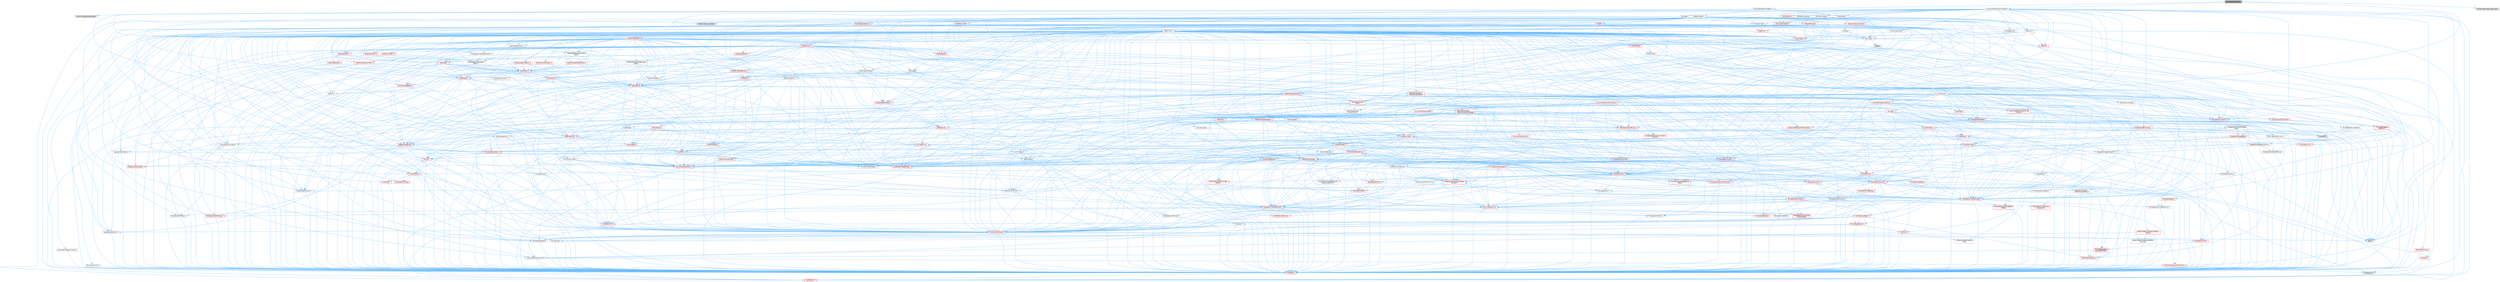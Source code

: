 digraph "MeshPlaneBrushOps.h"
{
 // INTERACTIVE_SVG=YES
 // LATEX_PDF_SIZE
  bgcolor="transparent";
  edge [fontname=Helvetica,fontsize=10,labelfontname=Helvetica,labelfontsize=10];
  node [fontname=Helvetica,fontsize=10,shape=box,height=0.2,width=0.4];
  Node1 [id="Node000001",label="MeshPlaneBrushOps.h",height=0.2,width=0.4,color="gray40", fillcolor="grey60", style="filled", fontcolor="black",tooltip=" "];
  Node1 -> Node2 [id="edge1_Node000001_Node000002",color="steelblue1",style="solid",tooltip=" "];
  Node2 [id="Node000002",label="Sculpting/MeshBrushOpBase.h",height=0.2,width=0.4,color="grey40", fillcolor="white", style="filled",URL="$d7/dea/MeshBrushOpBase_8h.html",tooltip=" "];
  Node2 -> Node3 [id="edge2_Node000002_Node000003",color="steelblue1",style="solid",tooltip=" "];
  Node3 [id="Node000003",label="CoreMinimal.h",height=0.2,width=0.4,color="grey40", fillcolor="white", style="filled",URL="$d7/d67/CoreMinimal_8h.html",tooltip=" "];
  Node3 -> Node4 [id="edge3_Node000003_Node000004",color="steelblue1",style="solid",tooltip=" "];
  Node4 [id="Node000004",label="CoreTypes.h",height=0.2,width=0.4,color="red", fillcolor="#FFF0F0", style="filled",URL="$dc/dec/CoreTypes_8h.html",tooltip=" "];
  Node4 -> Node5 [id="edge4_Node000004_Node000005",color="steelblue1",style="solid",tooltip=" "];
  Node5 [id="Node000005",label="HAL/Platform.h",height=0.2,width=0.4,color="red", fillcolor="#FFF0F0", style="filled",URL="$d9/dd0/Platform_8h.html",tooltip=" "];
  Node3 -> Node18 [id="edge5_Node000003_Node000018",color="steelblue1",style="solid",tooltip=" "];
  Node18 [id="Node000018",label="CoreFwd.h",height=0.2,width=0.4,color="red", fillcolor="#FFF0F0", style="filled",URL="$d1/d1e/CoreFwd_8h.html",tooltip=" "];
  Node18 -> Node4 [id="edge6_Node000018_Node000004",color="steelblue1",style="solid",tooltip=" "];
  Node18 -> Node19 [id="edge7_Node000018_Node000019",color="steelblue1",style="solid",tooltip=" "];
  Node19 [id="Node000019",label="Containers/ContainersFwd.h",height=0.2,width=0.4,color="grey40", fillcolor="white", style="filled",URL="$d4/d0a/ContainersFwd_8h.html",tooltip=" "];
  Node19 -> Node5 [id="edge8_Node000019_Node000005",color="steelblue1",style="solid",tooltip=" "];
  Node19 -> Node4 [id="edge9_Node000019_Node000004",color="steelblue1",style="solid",tooltip=" "];
  Node19 -> Node20 [id="edge10_Node000019_Node000020",color="steelblue1",style="solid",tooltip=" "];
  Node20 [id="Node000020",label="Traits/IsContiguousContainer.h",height=0.2,width=0.4,color="red", fillcolor="#FFF0F0", style="filled",URL="$d5/d3c/IsContiguousContainer_8h.html",tooltip=" "];
  Node20 -> Node4 [id="edge11_Node000020_Node000004",color="steelblue1",style="solid",tooltip=" "];
  Node20 -> Node22 [id="edge12_Node000020_Node000022",color="steelblue1",style="solid",tooltip=" "];
  Node22 [id="Node000022",label="initializer_list",height=0.2,width=0.4,color="grey60", fillcolor="#E0E0E0", style="filled",tooltip=" "];
  Node18 -> Node24 [id="edge13_Node000018_Node000024",color="steelblue1",style="solid",tooltip=" "];
  Node24 [id="Node000024",label="UObject/UObjectHierarchy\lFwd.h",height=0.2,width=0.4,color="grey40", fillcolor="white", style="filled",URL="$d3/d13/UObjectHierarchyFwd_8h.html",tooltip=" "];
  Node3 -> Node24 [id="edge14_Node000003_Node000024",color="steelblue1",style="solid",tooltip=" "];
  Node3 -> Node19 [id="edge15_Node000003_Node000019",color="steelblue1",style="solid",tooltip=" "];
  Node3 -> Node25 [id="edge16_Node000003_Node000025",color="steelblue1",style="solid",tooltip=" "];
  Node25 [id="Node000025",label="Misc/VarArgs.h",height=0.2,width=0.4,color="grey40", fillcolor="white", style="filled",URL="$d5/d6f/VarArgs_8h.html",tooltip=" "];
  Node25 -> Node4 [id="edge17_Node000025_Node000004",color="steelblue1",style="solid",tooltip=" "];
  Node3 -> Node26 [id="edge18_Node000003_Node000026",color="steelblue1",style="solid",tooltip=" "];
  Node26 [id="Node000026",label="Logging/LogVerbosity.h",height=0.2,width=0.4,color="grey40", fillcolor="white", style="filled",URL="$d2/d8f/LogVerbosity_8h.html",tooltip=" "];
  Node26 -> Node4 [id="edge19_Node000026_Node000004",color="steelblue1",style="solid",tooltip=" "];
  Node3 -> Node27 [id="edge20_Node000003_Node000027",color="steelblue1",style="solid",tooltip=" "];
  Node27 [id="Node000027",label="Misc/OutputDevice.h",height=0.2,width=0.4,color="red", fillcolor="#FFF0F0", style="filled",URL="$d7/d32/OutputDevice_8h.html",tooltip=" "];
  Node27 -> Node18 [id="edge21_Node000027_Node000018",color="steelblue1",style="solid",tooltip=" "];
  Node27 -> Node4 [id="edge22_Node000027_Node000004",color="steelblue1",style="solid",tooltip=" "];
  Node27 -> Node26 [id="edge23_Node000027_Node000026",color="steelblue1",style="solid",tooltip=" "];
  Node27 -> Node25 [id="edge24_Node000027_Node000025",color="steelblue1",style="solid",tooltip=" "];
  Node3 -> Node33 [id="edge25_Node000003_Node000033",color="steelblue1",style="solid",tooltip=" "];
  Node33 [id="Node000033",label="HAL/PlatformCrt.h",height=0.2,width=0.4,color="red", fillcolor="#FFF0F0", style="filled",URL="$d8/d75/PlatformCrt_8h.html",tooltip=" "];
  Node3 -> Node43 [id="edge26_Node000003_Node000043",color="steelblue1",style="solid",tooltip=" "];
  Node43 [id="Node000043",label="HAL/PlatformMisc.h",height=0.2,width=0.4,color="red", fillcolor="#FFF0F0", style="filled",URL="$d0/df5/PlatformMisc_8h.html",tooltip=" "];
  Node43 -> Node4 [id="edge27_Node000043_Node000004",color="steelblue1",style="solid",tooltip=" "];
  Node43 -> Node54 [id="edge28_Node000043_Node000054",color="steelblue1",style="solid",tooltip=" "];
  Node54 [id="Node000054",label="ProfilingDebugging\l/CpuProfilerTrace.h",height=0.2,width=0.4,color="red", fillcolor="#FFF0F0", style="filled",URL="$da/dcb/CpuProfilerTrace_8h.html",tooltip=" "];
  Node54 -> Node4 [id="edge29_Node000054_Node000004",color="steelblue1",style="solid",tooltip=" "];
  Node54 -> Node19 [id="edge30_Node000054_Node000019",color="steelblue1",style="solid",tooltip=" "];
  Node54 -> Node55 [id="edge31_Node000054_Node000055",color="steelblue1",style="solid",tooltip=" "];
  Node55 [id="Node000055",label="HAL/PlatformAtomics.h",height=0.2,width=0.4,color="red", fillcolor="#FFF0F0", style="filled",URL="$d3/d36/PlatformAtomics_8h.html",tooltip=" "];
  Node55 -> Node4 [id="edge32_Node000055_Node000004",color="steelblue1",style="solid",tooltip=" "];
  Node3 -> Node62 [id="edge33_Node000003_Node000062",color="steelblue1",style="solid",tooltip=" "];
  Node62 [id="Node000062",label="Misc/AssertionMacros.h",height=0.2,width=0.4,color="red", fillcolor="#FFF0F0", style="filled",URL="$d0/dfa/AssertionMacros_8h.html",tooltip=" "];
  Node62 -> Node4 [id="edge34_Node000062_Node000004",color="steelblue1",style="solid",tooltip=" "];
  Node62 -> Node5 [id="edge35_Node000062_Node000005",color="steelblue1",style="solid",tooltip=" "];
  Node62 -> Node43 [id="edge36_Node000062_Node000043",color="steelblue1",style="solid",tooltip=" "];
  Node62 -> Node63 [id="edge37_Node000062_Node000063",color="steelblue1",style="solid",tooltip=" "];
  Node63 [id="Node000063",label="Templates/EnableIf.h",height=0.2,width=0.4,color="grey40", fillcolor="white", style="filled",URL="$d7/d60/EnableIf_8h.html",tooltip=" "];
  Node63 -> Node4 [id="edge38_Node000063_Node000004",color="steelblue1",style="solid",tooltip=" "];
  Node62 -> Node25 [id="edge39_Node000062_Node000025",color="steelblue1",style="solid",tooltip=" "];
  Node62 -> Node70 [id="edge40_Node000062_Node000070",color="steelblue1",style="solid",tooltip=" "];
  Node70 [id="Node000070",label="atomic",height=0.2,width=0.4,color="grey60", fillcolor="#E0E0E0", style="filled",tooltip=" "];
  Node3 -> Node71 [id="edge41_Node000003_Node000071",color="steelblue1",style="solid",tooltip=" "];
  Node71 [id="Node000071",label="Templates/IsPointer.h",height=0.2,width=0.4,color="grey40", fillcolor="white", style="filled",URL="$d7/d05/IsPointer_8h.html",tooltip=" "];
  Node71 -> Node4 [id="edge42_Node000071_Node000004",color="steelblue1",style="solid",tooltip=" "];
  Node3 -> Node72 [id="edge43_Node000003_Node000072",color="steelblue1",style="solid",tooltip=" "];
  Node72 [id="Node000072",label="HAL/PlatformMemory.h",height=0.2,width=0.4,color="red", fillcolor="#FFF0F0", style="filled",URL="$de/d68/PlatformMemory_8h.html",tooltip=" "];
  Node72 -> Node4 [id="edge44_Node000072_Node000004",color="steelblue1",style="solid",tooltip=" "];
  Node3 -> Node55 [id="edge45_Node000003_Node000055",color="steelblue1",style="solid",tooltip=" "];
  Node3 -> Node77 [id="edge46_Node000003_Node000077",color="steelblue1",style="solid",tooltip=" "];
  Node77 [id="Node000077",label="Misc/Exec.h",height=0.2,width=0.4,color="grey40", fillcolor="white", style="filled",URL="$de/ddb/Exec_8h.html",tooltip=" "];
  Node77 -> Node4 [id="edge47_Node000077_Node000004",color="steelblue1",style="solid",tooltip=" "];
  Node77 -> Node62 [id="edge48_Node000077_Node000062",color="steelblue1",style="solid",tooltip=" "];
  Node3 -> Node78 [id="edge49_Node000003_Node000078",color="steelblue1",style="solid",tooltip=" "];
  Node78 [id="Node000078",label="HAL/MemoryBase.h",height=0.2,width=0.4,color="red", fillcolor="#FFF0F0", style="filled",URL="$d6/d9f/MemoryBase_8h.html",tooltip=" "];
  Node78 -> Node4 [id="edge50_Node000078_Node000004",color="steelblue1",style="solid",tooltip=" "];
  Node78 -> Node55 [id="edge51_Node000078_Node000055",color="steelblue1",style="solid",tooltip=" "];
  Node78 -> Node33 [id="edge52_Node000078_Node000033",color="steelblue1",style="solid",tooltip=" "];
  Node78 -> Node77 [id="edge53_Node000078_Node000077",color="steelblue1",style="solid",tooltip=" "];
  Node78 -> Node27 [id="edge54_Node000078_Node000027",color="steelblue1",style="solid",tooltip=" "];
  Node3 -> Node88 [id="edge55_Node000003_Node000088",color="steelblue1",style="solid",tooltip=" "];
  Node88 [id="Node000088",label="HAL/UnrealMemory.h",height=0.2,width=0.4,color="red", fillcolor="#FFF0F0", style="filled",URL="$d9/d96/UnrealMemory_8h.html",tooltip=" "];
  Node88 -> Node4 [id="edge56_Node000088_Node000004",color="steelblue1",style="solid",tooltip=" "];
  Node88 -> Node78 [id="edge57_Node000088_Node000078",color="steelblue1",style="solid",tooltip=" "];
  Node88 -> Node72 [id="edge58_Node000088_Node000072",color="steelblue1",style="solid",tooltip=" "];
  Node88 -> Node71 [id="edge59_Node000088_Node000071",color="steelblue1",style="solid",tooltip=" "];
  Node3 -> Node90 [id="edge60_Node000003_Node000090",color="steelblue1",style="solid",tooltip=" "];
  Node90 [id="Node000090",label="Templates/IsArithmetic.h",height=0.2,width=0.4,color="grey40", fillcolor="white", style="filled",URL="$d2/d5d/IsArithmetic_8h.html",tooltip=" "];
  Node90 -> Node4 [id="edge61_Node000090_Node000004",color="steelblue1",style="solid",tooltip=" "];
  Node3 -> Node84 [id="edge62_Node000003_Node000084",color="steelblue1",style="solid",tooltip=" "];
  Node84 [id="Node000084",label="Templates/AndOrNot.h",height=0.2,width=0.4,color="grey40", fillcolor="white", style="filled",URL="$db/d0a/AndOrNot_8h.html",tooltip=" "];
  Node84 -> Node4 [id="edge63_Node000084_Node000004",color="steelblue1",style="solid",tooltip=" "];
  Node3 -> Node91 [id="edge64_Node000003_Node000091",color="steelblue1",style="solid",tooltip=" "];
  Node91 [id="Node000091",label="Templates/IsPODType.h",height=0.2,width=0.4,color="grey40", fillcolor="white", style="filled",URL="$d7/db1/IsPODType_8h.html",tooltip=" "];
  Node91 -> Node4 [id="edge65_Node000091_Node000004",color="steelblue1",style="solid",tooltip=" "];
  Node3 -> Node92 [id="edge66_Node000003_Node000092",color="steelblue1",style="solid",tooltip=" "];
  Node92 [id="Node000092",label="Templates/IsUECoreType.h",height=0.2,width=0.4,color="red", fillcolor="#FFF0F0", style="filled",URL="$d1/db8/IsUECoreType_8h.html",tooltip=" "];
  Node92 -> Node4 [id="edge67_Node000092_Node000004",color="steelblue1",style="solid",tooltip=" "];
  Node3 -> Node85 [id="edge68_Node000003_Node000085",color="steelblue1",style="solid",tooltip=" "];
  Node85 [id="Node000085",label="Templates/IsTriviallyCopy\lConstructible.h",height=0.2,width=0.4,color="red", fillcolor="#FFF0F0", style="filled",URL="$d3/d78/IsTriviallyCopyConstructible_8h.html",tooltip=" "];
  Node85 -> Node4 [id="edge69_Node000085_Node000004",color="steelblue1",style="solid",tooltip=" "];
  Node3 -> Node93 [id="edge70_Node000003_Node000093",color="steelblue1",style="solid",tooltip=" "];
  Node93 [id="Node000093",label="Templates/UnrealTypeTraits.h",height=0.2,width=0.4,color="red", fillcolor="#FFF0F0", style="filled",URL="$d2/d2d/UnrealTypeTraits_8h.html",tooltip=" "];
  Node93 -> Node4 [id="edge71_Node000093_Node000004",color="steelblue1",style="solid",tooltip=" "];
  Node93 -> Node71 [id="edge72_Node000093_Node000071",color="steelblue1",style="solid",tooltip=" "];
  Node93 -> Node62 [id="edge73_Node000093_Node000062",color="steelblue1",style="solid",tooltip=" "];
  Node93 -> Node84 [id="edge74_Node000093_Node000084",color="steelblue1",style="solid",tooltip=" "];
  Node93 -> Node63 [id="edge75_Node000093_Node000063",color="steelblue1",style="solid",tooltip=" "];
  Node93 -> Node90 [id="edge76_Node000093_Node000090",color="steelblue1",style="solid",tooltip=" "];
  Node93 -> Node94 [id="edge77_Node000093_Node000094",color="steelblue1",style="solid",tooltip=" "];
  Node94 [id="Node000094",label="Templates/Models.h",height=0.2,width=0.4,color="red", fillcolor="#FFF0F0", style="filled",URL="$d3/d0c/Models_8h.html",tooltip=" "];
  Node93 -> Node91 [id="edge78_Node000093_Node000091",color="steelblue1",style="solid",tooltip=" "];
  Node93 -> Node92 [id="edge79_Node000093_Node000092",color="steelblue1",style="solid",tooltip=" "];
  Node93 -> Node85 [id="edge80_Node000093_Node000085",color="steelblue1",style="solid",tooltip=" "];
  Node3 -> Node63 [id="edge81_Node000003_Node000063",color="steelblue1",style="solid",tooltip=" "];
  Node3 -> Node95 [id="edge82_Node000003_Node000095",color="steelblue1",style="solid",tooltip=" "];
  Node95 [id="Node000095",label="Templates/RemoveReference.h",height=0.2,width=0.4,color="grey40", fillcolor="white", style="filled",URL="$da/dbe/RemoveReference_8h.html",tooltip=" "];
  Node95 -> Node4 [id="edge83_Node000095_Node000004",color="steelblue1",style="solid",tooltip=" "];
  Node3 -> Node96 [id="edge84_Node000003_Node000096",color="steelblue1",style="solid",tooltip=" "];
  Node96 [id="Node000096",label="Templates/IntegralConstant.h",height=0.2,width=0.4,color="grey40", fillcolor="white", style="filled",URL="$db/d1b/IntegralConstant_8h.html",tooltip=" "];
  Node96 -> Node4 [id="edge85_Node000096_Node000004",color="steelblue1",style="solid",tooltip=" "];
  Node3 -> Node97 [id="edge86_Node000003_Node000097",color="steelblue1",style="solid",tooltip=" "];
  Node97 [id="Node000097",label="Templates/IsClass.h",height=0.2,width=0.4,color="grey40", fillcolor="white", style="filled",URL="$db/dcb/IsClass_8h.html",tooltip=" "];
  Node97 -> Node4 [id="edge87_Node000097_Node000004",color="steelblue1",style="solid",tooltip=" "];
  Node3 -> Node98 [id="edge88_Node000003_Node000098",color="steelblue1",style="solid",tooltip=" "];
  Node98 [id="Node000098",label="Templates/TypeCompatible\lBytes.h",height=0.2,width=0.4,color="red", fillcolor="#FFF0F0", style="filled",URL="$df/d0a/TypeCompatibleBytes_8h.html",tooltip=" "];
  Node98 -> Node4 [id="edge89_Node000098_Node000004",color="steelblue1",style="solid",tooltip=" "];
  Node3 -> Node20 [id="edge90_Node000003_Node000020",color="steelblue1",style="solid",tooltip=" "];
  Node3 -> Node99 [id="edge91_Node000003_Node000099",color="steelblue1",style="solid",tooltip=" "];
  Node99 [id="Node000099",label="Templates/UnrealTemplate.h",height=0.2,width=0.4,color="red", fillcolor="#FFF0F0", style="filled",URL="$d4/d24/UnrealTemplate_8h.html",tooltip=" "];
  Node99 -> Node4 [id="edge92_Node000099_Node000004",color="steelblue1",style="solid",tooltip=" "];
  Node99 -> Node71 [id="edge93_Node000099_Node000071",color="steelblue1",style="solid",tooltip=" "];
  Node99 -> Node88 [id="edge94_Node000099_Node000088",color="steelblue1",style="solid",tooltip=" "];
  Node99 -> Node93 [id="edge95_Node000099_Node000093",color="steelblue1",style="solid",tooltip=" "];
  Node99 -> Node95 [id="edge96_Node000099_Node000095",color="steelblue1",style="solid",tooltip=" "];
  Node99 -> Node98 [id="edge97_Node000099_Node000098",color="steelblue1",style="solid",tooltip=" "];
  Node99 -> Node20 [id="edge98_Node000099_Node000020",color="steelblue1",style="solid",tooltip=" "];
  Node3 -> Node48 [id="edge99_Node000003_Node000048",color="steelblue1",style="solid",tooltip=" "];
  Node48 [id="Node000048",label="Math/NumericLimits.h",height=0.2,width=0.4,color="grey40", fillcolor="white", style="filled",URL="$df/d1b/NumericLimits_8h.html",tooltip=" "];
  Node48 -> Node4 [id="edge100_Node000048_Node000004",color="steelblue1",style="solid",tooltip=" "];
  Node3 -> Node103 [id="edge101_Node000003_Node000103",color="steelblue1",style="solid",tooltip=" "];
  Node103 [id="Node000103",label="HAL/PlatformMath.h",height=0.2,width=0.4,color="red", fillcolor="#FFF0F0", style="filled",URL="$dc/d53/PlatformMath_8h.html",tooltip=" "];
  Node103 -> Node4 [id="edge102_Node000103_Node000004",color="steelblue1",style="solid",tooltip=" "];
  Node3 -> Node86 [id="edge103_Node000003_Node000086",color="steelblue1",style="solid",tooltip=" "];
  Node86 [id="Node000086",label="Templates/IsTriviallyCopy\lAssignable.h",height=0.2,width=0.4,color="red", fillcolor="#FFF0F0", style="filled",URL="$d2/df2/IsTriviallyCopyAssignable_8h.html",tooltip=" "];
  Node86 -> Node4 [id="edge104_Node000086_Node000004",color="steelblue1",style="solid",tooltip=" "];
  Node3 -> Node111 [id="edge105_Node000003_Node000111",color="steelblue1",style="solid",tooltip=" "];
  Node111 [id="Node000111",label="Templates/MemoryOps.h",height=0.2,width=0.4,color="red", fillcolor="#FFF0F0", style="filled",URL="$db/dea/MemoryOps_8h.html",tooltip=" "];
  Node111 -> Node4 [id="edge106_Node000111_Node000004",color="steelblue1",style="solid",tooltip=" "];
  Node111 -> Node88 [id="edge107_Node000111_Node000088",color="steelblue1",style="solid",tooltip=" "];
  Node111 -> Node86 [id="edge108_Node000111_Node000086",color="steelblue1",style="solid",tooltip=" "];
  Node111 -> Node85 [id="edge109_Node000111_Node000085",color="steelblue1",style="solid",tooltip=" "];
  Node111 -> Node93 [id="edge110_Node000111_Node000093",color="steelblue1",style="solid",tooltip=" "];
  Node3 -> Node112 [id="edge111_Node000003_Node000112",color="steelblue1",style="solid",tooltip=" "];
  Node112 [id="Node000112",label="Containers/ContainerAllocation\lPolicies.h",height=0.2,width=0.4,color="red", fillcolor="#FFF0F0", style="filled",URL="$d7/dff/ContainerAllocationPolicies_8h.html",tooltip=" "];
  Node112 -> Node4 [id="edge112_Node000112_Node000004",color="steelblue1",style="solid",tooltip=" "];
  Node112 -> Node112 [id="edge113_Node000112_Node000112",color="steelblue1",style="solid",tooltip=" "];
  Node112 -> Node103 [id="edge114_Node000112_Node000103",color="steelblue1",style="solid",tooltip=" "];
  Node112 -> Node88 [id="edge115_Node000112_Node000088",color="steelblue1",style="solid",tooltip=" "];
  Node112 -> Node48 [id="edge116_Node000112_Node000048",color="steelblue1",style="solid",tooltip=" "];
  Node112 -> Node62 [id="edge117_Node000112_Node000062",color="steelblue1",style="solid",tooltip=" "];
  Node112 -> Node111 [id="edge118_Node000112_Node000111",color="steelblue1",style="solid",tooltip=" "];
  Node112 -> Node98 [id="edge119_Node000112_Node000098",color="steelblue1",style="solid",tooltip=" "];
  Node3 -> Node115 [id="edge120_Node000003_Node000115",color="steelblue1",style="solid",tooltip=" "];
  Node115 [id="Node000115",label="Templates/IsEnumClass.h",height=0.2,width=0.4,color="grey40", fillcolor="white", style="filled",URL="$d7/d15/IsEnumClass_8h.html",tooltip=" "];
  Node115 -> Node4 [id="edge121_Node000115_Node000004",color="steelblue1",style="solid",tooltip=" "];
  Node115 -> Node84 [id="edge122_Node000115_Node000084",color="steelblue1",style="solid",tooltip=" "];
  Node3 -> Node116 [id="edge123_Node000003_Node000116",color="steelblue1",style="solid",tooltip=" "];
  Node116 [id="Node000116",label="HAL/PlatformProperties.h",height=0.2,width=0.4,color="red", fillcolor="#FFF0F0", style="filled",URL="$d9/db0/PlatformProperties_8h.html",tooltip=" "];
  Node116 -> Node4 [id="edge124_Node000116_Node000004",color="steelblue1",style="solid",tooltip=" "];
  Node3 -> Node119 [id="edge125_Node000003_Node000119",color="steelblue1",style="solid",tooltip=" "];
  Node119 [id="Node000119",label="Misc/EngineVersionBase.h",height=0.2,width=0.4,color="grey40", fillcolor="white", style="filled",URL="$d5/d2b/EngineVersionBase_8h.html",tooltip=" "];
  Node119 -> Node4 [id="edge126_Node000119_Node000004",color="steelblue1",style="solid",tooltip=" "];
  Node3 -> Node120 [id="edge127_Node000003_Node000120",color="steelblue1",style="solid",tooltip=" "];
  Node120 [id="Node000120",label="Internationalization\l/TextNamespaceFwd.h",height=0.2,width=0.4,color="grey40", fillcolor="white", style="filled",URL="$d8/d97/TextNamespaceFwd_8h.html",tooltip=" "];
  Node120 -> Node4 [id="edge128_Node000120_Node000004",color="steelblue1",style="solid",tooltip=" "];
  Node3 -> Node121 [id="edge129_Node000003_Node000121",color="steelblue1",style="solid",tooltip=" "];
  Node121 [id="Node000121",label="Serialization/Archive.h",height=0.2,width=0.4,color="red", fillcolor="#FFF0F0", style="filled",URL="$d7/d3b/Archive_8h.html",tooltip=" "];
  Node121 -> Node18 [id="edge130_Node000121_Node000018",color="steelblue1",style="solid",tooltip=" "];
  Node121 -> Node4 [id="edge131_Node000121_Node000004",color="steelblue1",style="solid",tooltip=" "];
  Node121 -> Node116 [id="edge132_Node000121_Node000116",color="steelblue1",style="solid",tooltip=" "];
  Node121 -> Node120 [id="edge133_Node000121_Node000120",color="steelblue1",style="solid",tooltip=" "];
  Node121 -> Node62 [id="edge134_Node000121_Node000062",color="steelblue1",style="solid",tooltip=" "];
  Node121 -> Node119 [id="edge135_Node000121_Node000119",color="steelblue1",style="solid",tooltip=" "];
  Node121 -> Node25 [id="edge136_Node000121_Node000025",color="steelblue1",style="solid",tooltip=" "];
  Node121 -> Node63 [id="edge137_Node000121_Node000063",color="steelblue1",style="solid",tooltip=" "];
  Node121 -> Node115 [id="edge138_Node000121_Node000115",color="steelblue1",style="solid",tooltip=" "];
  Node121 -> Node99 [id="edge139_Node000121_Node000099",color="steelblue1",style="solid",tooltip=" "];
  Node121 -> Node124 [id="edge140_Node000121_Node000124",color="steelblue1",style="solid",tooltip=" "];
  Node124 [id="Node000124",label="UObject/ObjectVersion.h",height=0.2,width=0.4,color="grey40", fillcolor="white", style="filled",URL="$da/d63/ObjectVersion_8h.html",tooltip=" "];
  Node124 -> Node4 [id="edge141_Node000124_Node000004",color="steelblue1",style="solid",tooltip=" "];
  Node3 -> Node125 [id="edge142_Node000003_Node000125",color="steelblue1",style="solid",tooltip=" "];
  Node125 [id="Node000125",label="Templates/Less.h",height=0.2,width=0.4,color="grey40", fillcolor="white", style="filled",URL="$de/dc8/Less_8h.html",tooltip=" "];
  Node125 -> Node4 [id="edge143_Node000125_Node000004",color="steelblue1",style="solid",tooltip=" "];
  Node125 -> Node99 [id="edge144_Node000125_Node000099",color="steelblue1",style="solid",tooltip=" "];
  Node3 -> Node126 [id="edge145_Node000003_Node000126",color="steelblue1",style="solid",tooltip=" "];
  Node126 [id="Node000126",label="Templates/Sorting.h",height=0.2,width=0.4,color="red", fillcolor="#FFF0F0", style="filled",URL="$d3/d9e/Sorting_8h.html",tooltip=" "];
  Node126 -> Node4 [id="edge146_Node000126_Node000004",color="steelblue1",style="solid",tooltip=" "];
  Node126 -> Node103 [id="edge147_Node000126_Node000103",color="steelblue1",style="solid",tooltip=" "];
  Node126 -> Node125 [id="edge148_Node000126_Node000125",color="steelblue1",style="solid",tooltip=" "];
  Node3 -> Node137 [id="edge149_Node000003_Node000137",color="steelblue1",style="solid",tooltip=" "];
  Node137 [id="Node000137",label="Misc/Char.h",height=0.2,width=0.4,color="red", fillcolor="#FFF0F0", style="filled",URL="$d0/d58/Char_8h.html",tooltip=" "];
  Node137 -> Node4 [id="edge150_Node000137_Node000004",color="steelblue1",style="solid",tooltip=" "];
  Node3 -> Node140 [id="edge151_Node000003_Node000140",color="steelblue1",style="solid",tooltip=" "];
  Node140 [id="Node000140",label="GenericPlatform/GenericPlatform\lStricmp.h",height=0.2,width=0.4,color="grey40", fillcolor="white", style="filled",URL="$d2/d86/GenericPlatformStricmp_8h.html",tooltip=" "];
  Node140 -> Node4 [id="edge152_Node000140_Node000004",color="steelblue1",style="solid",tooltip=" "];
  Node3 -> Node141 [id="edge153_Node000003_Node000141",color="steelblue1",style="solid",tooltip=" "];
  Node141 [id="Node000141",label="GenericPlatform/GenericPlatform\lString.h",height=0.2,width=0.4,color="red", fillcolor="#FFF0F0", style="filled",URL="$dd/d20/GenericPlatformString_8h.html",tooltip=" "];
  Node141 -> Node4 [id="edge154_Node000141_Node000004",color="steelblue1",style="solid",tooltip=" "];
  Node141 -> Node140 [id="edge155_Node000141_Node000140",color="steelblue1",style="solid",tooltip=" "];
  Node141 -> Node63 [id="edge156_Node000141_Node000063",color="steelblue1",style="solid",tooltip=" "];
  Node3 -> Node74 [id="edge157_Node000003_Node000074",color="steelblue1",style="solid",tooltip=" "];
  Node74 [id="Node000074",label="HAL/PlatformString.h",height=0.2,width=0.4,color="red", fillcolor="#FFF0F0", style="filled",URL="$db/db5/PlatformString_8h.html",tooltip=" "];
  Node74 -> Node4 [id="edge158_Node000074_Node000004",color="steelblue1",style="solid",tooltip=" "];
  Node3 -> Node144 [id="edge159_Node000003_Node000144",color="steelblue1",style="solid",tooltip=" "];
  Node144 [id="Node000144",label="Misc/CString.h",height=0.2,width=0.4,color="red", fillcolor="#FFF0F0", style="filled",URL="$d2/d49/CString_8h.html",tooltip=" "];
  Node144 -> Node4 [id="edge160_Node000144_Node000004",color="steelblue1",style="solid",tooltip=" "];
  Node144 -> Node33 [id="edge161_Node000144_Node000033",color="steelblue1",style="solid",tooltip=" "];
  Node144 -> Node74 [id="edge162_Node000144_Node000074",color="steelblue1",style="solid",tooltip=" "];
  Node144 -> Node62 [id="edge163_Node000144_Node000062",color="steelblue1",style="solid",tooltip=" "];
  Node144 -> Node137 [id="edge164_Node000144_Node000137",color="steelblue1",style="solid",tooltip=" "];
  Node144 -> Node25 [id="edge165_Node000144_Node000025",color="steelblue1",style="solid",tooltip=" "];
  Node3 -> Node145 [id="edge166_Node000003_Node000145",color="steelblue1",style="solid",tooltip=" "];
  Node145 [id="Node000145",label="Misc/Crc.h",height=0.2,width=0.4,color="red", fillcolor="#FFF0F0", style="filled",URL="$d4/dd2/Crc_8h.html",tooltip=" "];
  Node145 -> Node4 [id="edge167_Node000145_Node000004",color="steelblue1",style="solid",tooltip=" "];
  Node145 -> Node74 [id="edge168_Node000145_Node000074",color="steelblue1",style="solid",tooltip=" "];
  Node145 -> Node62 [id="edge169_Node000145_Node000062",color="steelblue1",style="solid",tooltip=" "];
  Node145 -> Node144 [id="edge170_Node000145_Node000144",color="steelblue1",style="solid",tooltip=" "];
  Node145 -> Node137 [id="edge171_Node000145_Node000137",color="steelblue1",style="solid",tooltip=" "];
  Node145 -> Node93 [id="edge172_Node000145_Node000093",color="steelblue1",style="solid",tooltip=" "];
  Node3 -> Node136 [id="edge173_Node000003_Node000136",color="steelblue1",style="solid",tooltip=" "];
  Node136 [id="Node000136",label="Math/UnrealMathUtility.h",height=0.2,width=0.4,color="red", fillcolor="#FFF0F0", style="filled",URL="$db/db8/UnrealMathUtility_8h.html",tooltip=" "];
  Node136 -> Node4 [id="edge174_Node000136_Node000004",color="steelblue1",style="solid",tooltip=" "];
  Node136 -> Node62 [id="edge175_Node000136_Node000062",color="steelblue1",style="solid",tooltip=" "];
  Node136 -> Node103 [id="edge176_Node000136_Node000103",color="steelblue1",style="solid",tooltip=" "];
  Node3 -> Node146 [id="edge177_Node000003_Node000146",color="steelblue1",style="solid",tooltip=" "];
  Node146 [id="Node000146",label="Containers/UnrealString.h",height=0.2,width=0.4,color="red", fillcolor="#FFF0F0", style="filled",URL="$d5/dba/UnrealString_8h.html",tooltip=" "];
  Node3 -> Node150 [id="edge178_Node000003_Node000150",color="steelblue1",style="solid",tooltip=" "];
  Node150 [id="Node000150",label="Containers/Array.h",height=0.2,width=0.4,color="red", fillcolor="#FFF0F0", style="filled",URL="$df/dd0/Array_8h.html",tooltip=" "];
  Node150 -> Node4 [id="edge179_Node000150_Node000004",color="steelblue1",style="solid",tooltip=" "];
  Node150 -> Node62 [id="edge180_Node000150_Node000062",color="steelblue1",style="solid",tooltip=" "];
  Node150 -> Node151 [id="edge181_Node000150_Node000151",color="steelblue1",style="solid",tooltip=" "];
  Node151 [id="Node000151",label="Misc/IntrusiveUnsetOptional\lState.h",height=0.2,width=0.4,color="red", fillcolor="#FFF0F0", style="filled",URL="$d2/d0a/IntrusiveUnsetOptionalState_8h.html",tooltip=" "];
  Node150 -> Node153 [id="edge182_Node000150_Node000153",color="steelblue1",style="solid",tooltip=" "];
  Node153 [id="Node000153",label="Misc/ReverseIterate.h",height=0.2,width=0.4,color="red", fillcolor="#FFF0F0", style="filled",URL="$db/de3/ReverseIterate_8h.html",tooltip=" "];
  Node153 -> Node5 [id="edge183_Node000153_Node000005",color="steelblue1",style="solid",tooltip=" "];
  Node150 -> Node88 [id="edge184_Node000150_Node000088",color="steelblue1",style="solid",tooltip=" "];
  Node150 -> Node93 [id="edge185_Node000150_Node000093",color="steelblue1",style="solid",tooltip=" "];
  Node150 -> Node99 [id="edge186_Node000150_Node000099",color="steelblue1",style="solid",tooltip=" "];
  Node150 -> Node155 [id="edge187_Node000150_Node000155",color="steelblue1",style="solid",tooltip=" "];
  Node155 [id="Node000155",label="Containers/AllowShrinking.h",height=0.2,width=0.4,color="grey40", fillcolor="white", style="filled",URL="$d7/d1a/AllowShrinking_8h.html",tooltip=" "];
  Node155 -> Node4 [id="edge188_Node000155_Node000004",color="steelblue1",style="solid",tooltip=" "];
  Node150 -> Node112 [id="edge189_Node000150_Node000112",color="steelblue1",style="solid",tooltip=" "];
  Node150 -> Node156 [id="edge190_Node000150_Node000156",color="steelblue1",style="solid",tooltip=" "];
  Node156 [id="Node000156",label="Containers/ContainerElement\lTypeCompatibility.h",height=0.2,width=0.4,color="grey40", fillcolor="white", style="filled",URL="$df/ddf/ContainerElementTypeCompatibility_8h.html",tooltip=" "];
  Node156 -> Node4 [id="edge191_Node000156_Node000004",color="steelblue1",style="solid",tooltip=" "];
  Node156 -> Node93 [id="edge192_Node000156_Node000093",color="steelblue1",style="solid",tooltip=" "];
  Node150 -> Node121 [id="edge193_Node000150_Node000121",color="steelblue1",style="solid",tooltip=" "];
  Node150 -> Node157 [id="edge194_Node000150_Node000157",color="steelblue1",style="solid",tooltip=" "];
  Node157 [id="Node000157",label="Serialization/MemoryImage\lWriter.h",height=0.2,width=0.4,color="red", fillcolor="#FFF0F0", style="filled",URL="$d0/d08/MemoryImageWriter_8h.html",tooltip=" "];
  Node157 -> Node4 [id="edge195_Node000157_Node000004",color="steelblue1",style="solid",tooltip=" "];
  Node150 -> Node129 [id="edge196_Node000150_Node000129",color="steelblue1",style="solid",tooltip=" "];
  Node129 [id="Node000129",label="Templates/Invoke.h",height=0.2,width=0.4,color="red", fillcolor="#FFF0F0", style="filled",URL="$d7/deb/Invoke_8h.html",tooltip=" "];
  Node129 -> Node4 [id="edge197_Node000129_Node000004",color="steelblue1",style="solid",tooltip=" "];
  Node129 -> Node99 [id="edge198_Node000129_Node000099",color="steelblue1",style="solid",tooltip=" "];
  Node150 -> Node125 [id="edge199_Node000150_Node000125",color="steelblue1",style="solid",tooltip=" "];
  Node150 -> Node126 [id="edge200_Node000150_Node000126",color="steelblue1",style="solid",tooltip=" "];
  Node150 -> Node173 [id="edge201_Node000150_Node000173",color="steelblue1",style="solid",tooltip=" "];
  Node173 [id="Node000173",label="Templates/AlignmentTemplates.h",height=0.2,width=0.4,color="red", fillcolor="#FFF0F0", style="filled",URL="$dd/d32/AlignmentTemplates_8h.html",tooltip=" "];
  Node173 -> Node4 [id="edge202_Node000173_Node000004",color="steelblue1",style="solid",tooltip=" "];
  Node173 -> Node71 [id="edge203_Node000173_Node000071",color="steelblue1",style="solid",tooltip=" "];
  Node3 -> Node174 [id="edge204_Node000003_Node000174",color="steelblue1",style="solid",tooltip=" "];
  Node174 [id="Node000174",label="Misc/FrameNumber.h",height=0.2,width=0.4,color="grey40", fillcolor="white", style="filled",URL="$dd/dbd/FrameNumber_8h.html",tooltip=" "];
  Node174 -> Node4 [id="edge205_Node000174_Node000004",color="steelblue1",style="solid",tooltip=" "];
  Node174 -> Node48 [id="edge206_Node000174_Node000048",color="steelblue1",style="solid",tooltip=" "];
  Node174 -> Node136 [id="edge207_Node000174_Node000136",color="steelblue1",style="solid",tooltip=" "];
  Node174 -> Node63 [id="edge208_Node000174_Node000063",color="steelblue1",style="solid",tooltip=" "];
  Node174 -> Node93 [id="edge209_Node000174_Node000093",color="steelblue1",style="solid",tooltip=" "];
  Node3 -> Node175 [id="edge210_Node000003_Node000175",color="steelblue1",style="solid",tooltip=" "];
  Node175 [id="Node000175",label="Misc/Timespan.h",height=0.2,width=0.4,color="grey40", fillcolor="white", style="filled",URL="$da/dd9/Timespan_8h.html",tooltip=" "];
  Node175 -> Node4 [id="edge211_Node000175_Node000004",color="steelblue1",style="solid",tooltip=" "];
  Node175 -> Node176 [id="edge212_Node000175_Node000176",color="steelblue1",style="solid",tooltip=" "];
  Node176 [id="Node000176",label="Math/Interval.h",height=0.2,width=0.4,color="grey40", fillcolor="white", style="filled",URL="$d1/d55/Interval_8h.html",tooltip=" "];
  Node176 -> Node4 [id="edge213_Node000176_Node000004",color="steelblue1",style="solid",tooltip=" "];
  Node176 -> Node90 [id="edge214_Node000176_Node000090",color="steelblue1",style="solid",tooltip=" "];
  Node176 -> Node93 [id="edge215_Node000176_Node000093",color="steelblue1",style="solid",tooltip=" "];
  Node176 -> Node48 [id="edge216_Node000176_Node000048",color="steelblue1",style="solid",tooltip=" "];
  Node176 -> Node136 [id="edge217_Node000176_Node000136",color="steelblue1",style="solid",tooltip=" "];
  Node175 -> Node136 [id="edge218_Node000175_Node000136",color="steelblue1",style="solid",tooltip=" "];
  Node175 -> Node62 [id="edge219_Node000175_Node000062",color="steelblue1",style="solid",tooltip=" "];
  Node3 -> Node177 [id="edge220_Node000003_Node000177",color="steelblue1",style="solid",tooltip=" "];
  Node177 [id="Node000177",label="Containers/StringConv.h",height=0.2,width=0.4,color="red", fillcolor="#FFF0F0", style="filled",URL="$d3/ddf/StringConv_8h.html",tooltip=" "];
  Node177 -> Node4 [id="edge221_Node000177_Node000004",color="steelblue1",style="solid",tooltip=" "];
  Node177 -> Node62 [id="edge222_Node000177_Node000062",color="steelblue1",style="solid",tooltip=" "];
  Node177 -> Node112 [id="edge223_Node000177_Node000112",color="steelblue1",style="solid",tooltip=" "];
  Node177 -> Node150 [id="edge224_Node000177_Node000150",color="steelblue1",style="solid",tooltip=" "];
  Node177 -> Node144 [id="edge225_Node000177_Node000144",color="steelblue1",style="solid",tooltip=" "];
  Node177 -> Node178 [id="edge226_Node000177_Node000178",color="steelblue1",style="solid",tooltip=" "];
  Node178 [id="Node000178",label="Templates/IsArray.h",height=0.2,width=0.4,color="grey40", fillcolor="white", style="filled",URL="$d8/d8d/IsArray_8h.html",tooltip=" "];
  Node178 -> Node4 [id="edge227_Node000178_Node000004",color="steelblue1",style="solid",tooltip=" "];
  Node177 -> Node99 [id="edge228_Node000177_Node000099",color="steelblue1",style="solid",tooltip=" "];
  Node177 -> Node93 [id="edge229_Node000177_Node000093",color="steelblue1",style="solid",tooltip=" "];
  Node177 -> Node20 [id="edge230_Node000177_Node000020",color="steelblue1",style="solid",tooltip=" "];
  Node3 -> Node179 [id="edge231_Node000003_Node000179",color="steelblue1",style="solid",tooltip=" "];
  Node179 [id="Node000179",label="UObject/UnrealNames.h",height=0.2,width=0.4,color="red", fillcolor="#FFF0F0", style="filled",URL="$d8/db1/UnrealNames_8h.html",tooltip=" "];
  Node179 -> Node4 [id="edge232_Node000179_Node000004",color="steelblue1",style="solid",tooltip=" "];
  Node3 -> Node181 [id="edge233_Node000003_Node000181",color="steelblue1",style="solid",tooltip=" "];
  Node181 [id="Node000181",label="UObject/NameTypes.h",height=0.2,width=0.4,color="red", fillcolor="#FFF0F0", style="filled",URL="$d6/d35/NameTypes_8h.html",tooltip=" "];
  Node181 -> Node4 [id="edge234_Node000181_Node000004",color="steelblue1",style="solid",tooltip=" "];
  Node181 -> Node62 [id="edge235_Node000181_Node000062",color="steelblue1",style="solid",tooltip=" "];
  Node181 -> Node88 [id="edge236_Node000181_Node000088",color="steelblue1",style="solid",tooltip=" "];
  Node181 -> Node93 [id="edge237_Node000181_Node000093",color="steelblue1",style="solid",tooltip=" "];
  Node181 -> Node99 [id="edge238_Node000181_Node000099",color="steelblue1",style="solid",tooltip=" "];
  Node181 -> Node146 [id="edge239_Node000181_Node000146",color="steelblue1",style="solid",tooltip=" "];
  Node181 -> Node177 [id="edge240_Node000181_Node000177",color="steelblue1",style="solid",tooltip=" "];
  Node181 -> Node179 [id="edge241_Node000181_Node000179",color="steelblue1",style="solid",tooltip=" "];
  Node181 -> Node151 [id="edge242_Node000181_Node000151",color="steelblue1",style="solid",tooltip=" "];
  Node3 -> Node189 [id="edge243_Node000003_Node000189",color="steelblue1",style="solid",tooltip=" "];
  Node189 [id="Node000189",label="Misc/Parse.h",height=0.2,width=0.4,color="red", fillcolor="#FFF0F0", style="filled",URL="$dc/d71/Parse_8h.html",tooltip=" "];
  Node189 -> Node146 [id="edge244_Node000189_Node000146",color="steelblue1",style="solid",tooltip=" "];
  Node189 -> Node4 [id="edge245_Node000189_Node000004",color="steelblue1",style="solid",tooltip=" "];
  Node189 -> Node33 [id="edge246_Node000189_Node000033",color="steelblue1",style="solid",tooltip=" "];
  Node189 -> Node50 [id="edge247_Node000189_Node000050",color="steelblue1",style="solid",tooltip=" "];
  Node50 [id="Node000050",label="Misc/EnumClassFlags.h",height=0.2,width=0.4,color="grey40", fillcolor="white", style="filled",URL="$d8/de7/EnumClassFlags_8h.html",tooltip=" "];
  Node189 -> Node190 [id="edge248_Node000189_Node000190",color="steelblue1",style="solid",tooltip=" "];
  Node190 [id="Node000190",label="Templates/Function.h",height=0.2,width=0.4,color="red", fillcolor="#FFF0F0", style="filled",URL="$df/df5/Function_8h.html",tooltip=" "];
  Node190 -> Node4 [id="edge249_Node000190_Node000004",color="steelblue1",style="solid",tooltip=" "];
  Node190 -> Node62 [id="edge250_Node000190_Node000062",color="steelblue1",style="solid",tooltip=" "];
  Node190 -> Node151 [id="edge251_Node000190_Node000151",color="steelblue1",style="solid",tooltip=" "];
  Node190 -> Node88 [id="edge252_Node000190_Node000088",color="steelblue1",style="solid",tooltip=" "];
  Node190 -> Node93 [id="edge253_Node000190_Node000093",color="steelblue1",style="solid",tooltip=" "];
  Node190 -> Node129 [id="edge254_Node000190_Node000129",color="steelblue1",style="solid",tooltip=" "];
  Node190 -> Node99 [id="edge255_Node000190_Node000099",color="steelblue1",style="solid",tooltip=" "];
  Node190 -> Node136 [id="edge256_Node000190_Node000136",color="steelblue1",style="solid",tooltip=" "];
  Node3 -> Node173 [id="edge257_Node000003_Node000173",color="steelblue1",style="solid",tooltip=" "];
  Node3 -> Node192 [id="edge258_Node000003_Node000192",color="steelblue1",style="solid",tooltip=" "];
  Node192 [id="Node000192",label="Misc/StructBuilder.h",height=0.2,width=0.4,color="grey40", fillcolor="white", style="filled",URL="$d9/db3/StructBuilder_8h.html",tooltip=" "];
  Node192 -> Node4 [id="edge259_Node000192_Node000004",color="steelblue1",style="solid",tooltip=" "];
  Node192 -> Node136 [id="edge260_Node000192_Node000136",color="steelblue1",style="solid",tooltip=" "];
  Node192 -> Node173 [id="edge261_Node000192_Node000173",color="steelblue1",style="solid",tooltip=" "];
  Node3 -> Node105 [id="edge262_Node000003_Node000105",color="steelblue1",style="solid",tooltip=" "];
  Node105 [id="Node000105",label="Templates/Decay.h",height=0.2,width=0.4,color="red", fillcolor="#FFF0F0", style="filled",URL="$dd/d0f/Decay_8h.html",tooltip=" "];
  Node105 -> Node4 [id="edge263_Node000105_Node000004",color="steelblue1",style="solid",tooltip=" "];
  Node105 -> Node95 [id="edge264_Node000105_Node000095",color="steelblue1",style="solid",tooltip=" "];
  Node3 -> Node193 [id="edge265_Node000003_Node000193",color="steelblue1",style="solid",tooltip=" "];
  Node193 [id="Node000193",label="Templates/PointerIsConvertible\lFromTo.h",height=0.2,width=0.4,color="red", fillcolor="#FFF0F0", style="filled",URL="$d6/d65/PointerIsConvertibleFromTo_8h.html",tooltip=" "];
  Node193 -> Node4 [id="edge266_Node000193_Node000004",color="steelblue1",style="solid",tooltip=" "];
  Node3 -> Node129 [id="edge267_Node000003_Node000129",color="steelblue1",style="solid",tooltip=" "];
  Node3 -> Node190 [id="edge268_Node000003_Node000190",color="steelblue1",style="solid",tooltip=" "];
  Node3 -> Node162 [id="edge269_Node000003_Node000162",color="steelblue1",style="solid",tooltip=" "];
  Node162 [id="Node000162",label="Templates/TypeHash.h",height=0.2,width=0.4,color="red", fillcolor="#FFF0F0", style="filled",URL="$d1/d62/TypeHash_8h.html",tooltip=" "];
  Node162 -> Node4 [id="edge270_Node000162_Node000004",color="steelblue1",style="solid",tooltip=" "];
  Node162 -> Node145 [id="edge271_Node000162_Node000145",color="steelblue1",style="solid",tooltip=" "];
  Node3 -> Node194 [id="edge272_Node000003_Node000194",color="steelblue1",style="solid",tooltip=" "];
  Node194 [id="Node000194",label="Containers/ScriptArray.h",height=0.2,width=0.4,color="grey40", fillcolor="white", style="filled",URL="$dc/daf/ScriptArray_8h.html",tooltip=" "];
  Node194 -> Node4 [id="edge273_Node000194_Node000004",color="steelblue1",style="solid",tooltip=" "];
  Node194 -> Node62 [id="edge274_Node000194_Node000062",color="steelblue1",style="solid",tooltip=" "];
  Node194 -> Node88 [id="edge275_Node000194_Node000088",color="steelblue1",style="solid",tooltip=" "];
  Node194 -> Node155 [id="edge276_Node000194_Node000155",color="steelblue1",style="solid",tooltip=" "];
  Node194 -> Node112 [id="edge277_Node000194_Node000112",color="steelblue1",style="solid",tooltip=" "];
  Node194 -> Node150 [id="edge278_Node000194_Node000150",color="steelblue1",style="solid",tooltip=" "];
  Node194 -> Node22 [id="edge279_Node000194_Node000022",color="steelblue1",style="solid",tooltip=" "];
  Node3 -> Node195 [id="edge280_Node000003_Node000195",color="steelblue1",style="solid",tooltip=" "];
  Node195 [id="Node000195",label="Containers/BitArray.h",height=0.2,width=0.4,color="red", fillcolor="#FFF0F0", style="filled",URL="$d1/de4/BitArray_8h.html",tooltip=" "];
  Node195 -> Node112 [id="edge281_Node000195_Node000112",color="steelblue1",style="solid",tooltip=" "];
  Node195 -> Node4 [id="edge282_Node000195_Node000004",color="steelblue1",style="solid",tooltip=" "];
  Node195 -> Node55 [id="edge283_Node000195_Node000055",color="steelblue1",style="solid",tooltip=" "];
  Node195 -> Node88 [id="edge284_Node000195_Node000088",color="steelblue1",style="solid",tooltip=" "];
  Node195 -> Node136 [id="edge285_Node000195_Node000136",color="steelblue1",style="solid",tooltip=" "];
  Node195 -> Node62 [id="edge286_Node000195_Node000062",color="steelblue1",style="solid",tooltip=" "];
  Node195 -> Node50 [id="edge287_Node000195_Node000050",color="steelblue1",style="solid",tooltip=" "];
  Node195 -> Node121 [id="edge288_Node000195_Node000121",color="steelblue1",style="solid",tooltip=" "];
  Node195 -> Node157 [id="edge289_Node000195_Node000157",color="steelblue1",style="solid",tooltip=" "];
  Node195 -> Node63 [id="edge290_Node000195_Node000063",color="steelblue1",style="solid",tooltip=" "];
  Node195 -> Node129 [id="edge291_Node000195_Node000129",color="steelblue1",style="solid",tooltip=" "];
  Node195 -> Node99 [id="edge292_Node000195_Node000099",color="steelblue1",style="solid",tooltip=" "];
  Node195 -> Node93 [id="edge293_Node000195_Node000093",color="steelblue1",style="solid",tooltip=" "];
  Node3 -> Node196 [id="edge294_Node000003_Node000196",color="steelblue1",style="solid",tooltip=" "];
  Node196 [id="Node000196",label="Containers/SparseArray.h",height=0.2,width=0.4,color="red", fillcolor="#FFF0F0", style="filled",URL="$d5/dbf/SparseArray_8h.html",tooltip=" "];
  Node196 -> Node4 [id="edge295_Node000196_Node000004",color="steelblue1",style="solid",tooltip=" "];
  Node196 -> Node62 [id="edge296_Node000196_Node000062",color="steelblue1",style="solid",tooltip=" "];
  Node196 -> Node88 [id="edge297_Node000196_Node000088",color="steelblue1",style="solid",tooltip=" "];
  Node196 -> Node93 [id="edge298_Node000196_Node000093",color="steelblue1",style="solid",tooltip=" "];
  Node196 -> Node99 [id="edge299_Node000196_Node000099",color="steelblue1",style="solid",tooltip=" "];
  Node196 -> Node112 [id="edge300_Node000196_Node000112",color="steelblue1",style="solid",tooltip=" "];
  Node196 -> Node125 [id="edge301_Node000196_Node000125",color="steelblue1",style="solid",tooltip=" "];
  Node196 -> Node150 [id="edge302_Node000196_Node000150",color="steelblue1",style="solid",tooltip=" "];
  Node196 -> Node136 [id="edge303_Node000196_Node000136",color="steelblue1",style="solid",tooltip=" "];
  Node196 -> Node194 [id="edge304_Node000196_Node000194",color="steelblue1",style="solid",tooltip=" "];
  Node196 -> Node195 [id="edge305_Node000196_Node000195",color="steelblue1",style="solid",tooltip=" "];
  Node196 -> Node157 [id="edge306_Node000196_Node000157",color="steelblue1",style="solid",tooltip=" "];
  Node196 -> Node146 [id="edge307_Node000196_Node000146",color="steelblue1",style="solid",tooltip=" "];
  Node196 -> Node151 [id="edge308_Node000196_Node000151",color="steelblue1",style="solid",tooltip=" "];
  Node3 -> Node212 [id="edge309_Node000003_Node000212",color="steelblue1",style="solid",tooltip=" "];
  Node212 [id="Node000212",label="Containers/Set.h",height=0.2,width=0.4,color="red", fillcolor="#FFF0F0", style="filled",URL="$d4/d45/Set_8h.html",tooltip=" "];
  Node212 -> Node112 [id="edge310_Node000212_Node000112",color="steelblue1",style="solid",tooltip=" "];
  Node212 -> Node156 [id="edge311_Node000212_Node000156",color="steelblue1",style="solid",tooltip=" "];
  Node212 -> Node196 [id="edge312_Node000212_Node000196",color="steelblue1",style="solid",tooltip=" "];
  Node212 -> Node19 [id="edge313_Node000212_Node000019",color="steelblue1",style="solid",tooltip=" "];
  Node212 -> Node136 [id="edge314_Node000212_Node000136",color="steelblue1",style="solid",tooltip=" "];
  Node212 -> Node62 [id="edge315_Node000212_Node000062",color="steelblue1",style="solid",tooltip=" "];
  Node212 -> Node192 [id="edge316_Node000212_Node000192",color="steelblue1",style="solid",tooltip=" "];
  Node212 -> Node157 [id="edge317_Node000212_Node000157",color="steelblue1",style="solid",tooltip=" "];
  Node212 -> Node190 [id="edge318_Node000212_Node000190",color="steelblue1",style="solid",tooltip=" "];
  Node212 -> Node126 [id="edge319_Node000212_Node000126",color="steelblue1",style="solid",tooltip=" "];
  Node212 -> Node162 [id="edge320_Node000212_Node000162",color="steelblue1",style="solid",tooltip=" "];
  Node212 -> Node99 [id="edge321_Node000212_Node000099",color="steelblue1",style="solid",tooltip=" "];
  Node212 -> Node22 [id="edge322_Node000212_Node000022",color="steelblue1",style="solid",tooltip=" "];
  Node3 -> Node215 [id="edge323_Node000003_Node000215",color="steelblue1",style="solid",tooltip=" "];
  Node215 [id="Node000215",label="Algo/Reverse.h",height=0.2,width=0.4,color="grey40", fillcolor="white", style="filled",URL="$d5/d93/Reverse_8h.html",tooltip=" "];
  Node215 -> Node4 [id="edge324_Node000215_Node000004",color="steelblue1",style="solid",tooltip=" "];
  Node215 -> Node99 [id="edge325_Node000215_Node000099",color="steelblue1",style="solid",tooltip=" "];
  Node3 -> Node216 [id="edge326_Node000003_Node000216",color="steelblue1",style="solid",tooltip=" "];
  Node216 [id="Node000216",label="Containers/Map.h",height=0.2,width=0.4,color="red", fillcolor="#FFF0F0", style="filled",URL="$df/d79/Map_8h.html",tooltip=" "];
  Node216 -> Node4 [id="edge327_Node000216_Node000004",color="steelblue1",style="solid",tooltip=" "];
  Node216 -> Node215 [id="edge328_Node000216_Node000215",color="steelblue1",style="solid",tooltip=" "];
  Node216 -> Node156 [id="edge329_Node000216_Node000156",color="steelblue1",style="solid",tooltip=" "];
  Node216 -> Node212 [id="edge330_Node000216_Node000212",color="steelblue1",style="solid",tooltip=" "];
  Node216 -> Node146 [id="edge331_Node000216_Node000146",color="steelblue1",style="solid",tooltip=" "];
  Node216 -> Node62 [id="edge332_Node000216_Node000062",color="steelblue1",style="solid",tooltip=" "];
  Node216 -> Node192 [id="edge333_Node000216_Node000192",color="steelblue1",style="solid",tooltip=" "];
  Node216 -> Node190 [id="edge334_Node000216_Node000190",color="steelblue1",style="solid",tooltip=" "];
  Node216 -> Node126 [id="edge335_Node000216_Node000126",color="steelblue1",style="solid",tooltip=" "];
  Node216 -> Node217 [id="edge336_Node000216_Node000217",color="steelblue1",style="solid",tooltip=" "];
  Node217 [id="Node000217",label="Templates/Tuple.h",height=0.2,width=0.4,color="red", fillcolor="#FFF0F0", style="filled",URL="$d2/d4f/Tuple_8h.html",tooltip=" "];
  Node217 -> Node4 [id="edge337_Node000217_Node000004",color="steelblue1",style="solid",tooltip=" "];
  Node217 -> Node99 [id="edge338_Node000217_Node000099",color="steelblue1",style="solid",tooltip=" "];
  Node217 -> Node218 [id="edge339_Node000217_Node000218",color="steelblue1",style="solid",tooltip=" "];
  Node218 [id="Node000218",label="Delegates/IntegerSequence.h",height=0.2,width=0.4,color="grey40", fillcolor="white", style="filled",URL="$d2/dcc/IntegerSequence_8h.html",tooltip=" "];
  Node218 -> Node4 [id="edge340_Node000218_Node000004",color="steelblue1",style="solid",tooltip=" "];
  Node217 -> Node129 [id="edge341_Node000217_Node000129",color="steelblue1",style="solid",tooltip=" "];
  Node217 -> Node162 [id="edge342_Node000217_Node000162",color="steelblue1",style="solid",tooltip=" "];
  Node216 -> Node99 [id="edge343_Node000216_Node000099",color="steelblue1",style="solid",tooltip=" "];
  Node216 -> Node93 [id="edge344_Node000216_Node000093",color="steelblue1",style="solid",tooltip=" "];
  Node3 -> Node220 [id="edge345_Node000003_Node000220",color="steelblue1",style="solid",tooltip=" "];
  Node220 [id="Node000220",label="Math/IntPoint.h",height=0.2,width=0.4,color="red", fillcolor="#FFF0F0", style="filled",URL="$d3/df7/IntPoint_8h.html",tooltip=" "];
  Node220 -> Node4 [id="edge346_Node000220_Node000004",color="steelblue1",style="solid",tooltip=" "];
  Node220 -> Node62 [id="edge347_Node000220_Node000062",color="steelblue1",style="solid",tooltip=" "];
  Node220 -> Node189 [id="edge348_Node000220_Node000189",color="steelblue1",style="solid",tooltip=" "];
  Node220 -> Node136 [id="edge349_Node000220_Node000136",color="steelblue1",style="solid",tooltip=" "];
  Node220 -> Node146 [id="edge350_Node000220_Node000146",color="steelblue1",style="solid",tooltip=" "];
  Node220 -> Node162 [id="edge351_Node000220_Node000162",color="steelblue1",style="solid",tooltip=" "];
  Node3 -> Node222 [id="edge352_Node000003_Node000222",color="steelblue1",style="solid",tooltip=" "];
  Node222 [id="Node000222",label="Math/IntVector.h",height=0.2,width=0.4,color="red", fillcolor="#FFF0F0", style="filled",URL="$d7/d44/IntVector_8h.html",tooltip=" "];
  Node222 -> Node4 [id="edge353_Node000222_Node000004",color="steelblue1",style="solid",tooltip=" "];
  Node222 -> Node145 [id="edge354_Node000222_Node000145",color="steelblue1",style="solid",tooltip=" "];
  Node222 -> Node189 [id="edge355_Node000222_Node000189",color="steelblue1",style="solid",tooltip=" "];
  Node222 -> Node136 [id="edge356_Node000222_Node000136",color="steelblue1",style="solid",tooltip=" "];
  Node222 -> Node146 [id="edge357_Node000222_Node000146",color="steelblue1",style="solid",tooltip=" "];
  Node3 -> Node223 [id="edge358_Node000003_Node000223",color="steelblue1",style="solid",tooltip=" "];
  Node223 [id="Node000223",label="Logging/LogCategory.h",height=0.2,width=0.4,color="grey40", fillcolor="white", style="filled",URL="$d9/d36/LogCategory_8h.html",tooltip=" "];
  Node223 -> Node4 [id="edge359_Node000223_Node000004",color="steelblue1",style="solid",tooltip=" "];
  Node223 -> Node26 [id="edge360_Node000223_Node000026",color="steelblue1",style="solid",tooltip=" "];
  Node223 -> Node181 [id="edge361_Node000223_Node000181",color="steelblue1",style="solid",tooltip=" "];
  Node3 -> Node224 [id="edge362_Node000003_Node000224",color="steelblue1",style="solid",tooltip=" "];
  Node224 [id="Node000224",label="Logging/LogMacros.h",height=0.2,width=0.4,color="red", fillcolor="#FFF0F0", style="filled",URL="$d0/d16/LogMacros_8h.html",tooltip=" "];
  Node224 -> Node146 [id="edge363_Node000224_Node000146",color="steelblue1",style="solid",tooltip=" "];
  Node224 -> Node4 [id="edge364_Node000224_Node000004",color="steelblue1",style="solid",tooltip=" "];
  Node224 -> Node223 [id="edge365_Node000224_Node000223",color="steelblue1",style="solid",tooltip=" "];
  Node224 -> Node26 [id="edge366_Node000224_Node000026",color="steelblue1",style="solid",tooltip=" "];
  Node224 -> Node62 [id="edge367_Node000224_Node000062",color="steelblue1",style="solid",tooltip=" "];
  Node224 -> Node25 [id="edge368_Node000224_Node000025",color="steelblue1",style="solid",tooltip=" "];
  Node224 -> Node63 [id="edge369_Node000224_Node000063",color="steelblue1",style="solid",tooltip=" "];
  Node3 -> Node227 [id="edge370_Node000003_Node000227",color="steelblue1",style="solid",tooltip=" "];
  Node227 [id="Node000227",label="Math/Vector2D.h",height=0.2,width=0.4,color="red", fillcolor="#FFF0F0", style="filled",URL="$d3/db0/Vector2D_8h.html",tooltip=" "];
  Node227 -> Node4 [id="edge371_Node000227_Node000004",color="steelblue1",style="solid",tooltip=" "];
  Node227 -> Node62 [id="edge372_Node000227_Node000062",color="steelblue1",style="solid",tooltip=" "];
  Node227 -> Node145 [id="edge373_Node000227_Node000145",color="steelblue1",style="solid",tooltip=" "];
  Node227 -> Node136 [id="edge374_Node000227_Node000136",color="steelblue1",style="solid",tooltip=" "];
  Node227 -> Node146 [id="edge375_Node000227_Node000146",color="steelblue1",style="solid",tooltip=" "];
  Node227 -> Node189 [id="edge376_Node000227_Node000189",color="steelblue1",style="solid",tooltip=" "];
  Node227 -> Node220 [id="edge377_Node000227_Node000220",color="steelblue1",style="solid",tooltip=" "];
  Node227 -> Node224 [id="edge378_Node000227_Node000224",color="steelblue1",style="solid",tooltip=" "];
  Node3 -> Node231 [id="edge379_Node000003_Node000231",color="steelblue1",style="solid",tooltip=" "];
  Node231 [id="Node000231",label="Math/IntRect.h",height=0.2,width=0.4,color="red", fillcolor="#FFF0F0", style="filled",URL="$d7/d53/IntRect_8h.html",tooltip=" "];
  Node231 -> Node4 [id="edge380_Node000231_Node000004",color="steelblue1",style="solid",tooltip=" "];
  Node231 -> Node136 [id="edge381_Node000231_Node000136",color="steelblue1",style="solid",tooltip=" "];
  Node231 -> Node146 [id="edge382_Node000231_Node000146",color="steelblue1",style="solid",tooltip=" "];
  Node231 -> Node220 [id="edge383_Node000231_Node000220",color="steelblue1",style="solid",tooltip=" "];
  Node231 -> Node227 [id="edge384_Node000231_Node000227",color="steelblue1",style="solid",tooltip=" "];
  Node3 -> Node232 [id="edge385_Node000003_Node000232",color="steelblue1",style="solid",tooltip=" "];
  Node232 [id="Node000232",label="Misc/ByteSwap.h",height=0.2,width=0.4,color="grey40", fillcolor="white", style="filled",URL="$dc/dd7/ByteSwap_8h.html",tooltip=" "];
  Node232 -> Node4 [id="edge386_Node000232_Node000004",color="steelblue1",style="solid",tooltip=" "];
  Node232 -> Node33 [id="edge387_Node000232_Node000033",color="steelblue1",style="solid",tooltip=" "];
  Node3 -> Node161 [id="edge388_Node000003_Node000161",color="steelblue1",style="solid",tooltip=" "];
  Node161 [id="Node000161",label="Containers/EnumAsByte.h",height=0.2,width=0.4,color="grey40", fillcolor="white", style="filled",URL="$d6/d9a/EnumAsByte_8h.html",tooltip=" "];
  Node161 -> Node4 [id="edge389_Node000161_Node000004",color="steelblue1",style="solid",tooltip=" "];
  Node161 -> Node91 [id="edge390_Node000161_Node000091",color="steelblue1",style="solid",tooltip=" "];
  Node161 -> Node162 [id="edge391_Node000161_Node000162",color="steelblue1",style="solid",tooltip=" "];
  Node3 -> Node233 [id="edge392_Node000003_Node000233",color="steelblue1",style="solid",tooltip=" "];
  Node233 [id="Node000233",label="HAL/PlatformTLS.h",height=0.2,width=0.4,color="red", fillcolor="#FFF0F0", style="filled",URL="$d0/def/PlatformTLS_8h.html",tooltip=" "];
  Node233 -> Node4 [id="edge393_Node000233_Node000004",color="steelblue1",style="solid",tooltip=" "];
  Node3 -> Node236 [id="edge394_Node000003_Node000236",color="steelblue1",style="solid",tooltip=" "];
  Node236 [id="Node000236",label="CoreGlobals.h",height=0.2,width=0.4,color="red", fillcolor="#FFF0F0", style="filled",URL="$d5/d8c/CoreGlobals_8h.html",tooltip=" "];
  Node236 -> Node146 [id="edge395_Node000236_Node000146",color="steelblue1",style="solid",tooltip=" "];
  Node236 -> Node4 [id="edge396_Node000236_Node000004",color="steelblue1",style="solid",tooltip=" "];
  Node236 -> Node233 [id="edge397_Node000236_Node000233",color="steelblue1",style="solid",tooltip=" "];
  Node236 -> Node224 [id="edge398_Node000236_Node000224",color="steelblue1",style="solid",tooltip=" "];
  Node236 -> Node50 [id="edge399_Node000236_Node000050",color="steelblue1",style="solid",tooltip=" "];
  Node236 -> Node27 [id="edge400_Node000236_Node000027",color="steelblue1",style="solid",tooltip=" "];
  Node236 -> Node54 [id="edge401_Node000236_Node000054",color="steelblue1",style="solid",tooltip=" "];
  Node236 -> Node181 [id="edge402_Node000236_Node000181",color="steelblue1",style="solid",tooltip=" "];
  Node236 -> Node70 [id="edge403_Node000236_Node000070",color="steelblue1",style="solid",tooltip=" "];
  Node3 -> Node237 [id="edge404_Node000003_Node000237",color="steelblue1",style="solid",tooltip=" "];
  Node237 [id="Node000237",label="Templates/SharedPointer.h",height=0.2,width=0.4,color="red", fillcolor="#FFF0F0", style="filled",URL="$d2/d17/SharedPointer_8h.html",tooltip=" "];
  Node237 -> Node4 [id="edge405_Node000237_Node000004",color="steelblue1",style="solid",tooltip=" "];
  Node237 -> Node151 [id="edge406_Node000237_Node000151",color="steelblue1",style="solid",tooltip=" "];
  Node237 -> Node193 [id="edge407_Node000237_Node000193",color="steelblue1",style="solid",tooltip=" "];
  Node237 -> Node62 [id="edge408_Node000237_Node000062",color="steelblue1",style="solid",tooltip=" "];
  Node237 -> Node88 [id="edge409_Node000237_Node000088",color="steelblue1",style="solid",tooltip=" "];
  Node237 -> Node150 [id="edge410_Node000237_Node000150",color="steelblue1",style="solid",tooltip=" "];
  Node237 -> Node216 [id="edge411_Node000237_Node000216",color="steelblue1",style="solid",tooltip=" "];
  Node237 -> Node236 [id="edge412_Node000237_Node000236",color="steelblue1",style="solid",tooltip=" "];
  Node3 -> Node242 [id="edge413_Node000003_Node000242",color="steelblue1",style="solid",tooltip=" "];
  Node242 [id="Node000242",label="Internationalization\l/CulturePointer.h",height=0.2,width=0.4,color="grey40", fillcolor="white", style="filled",URL="$d6/dbe/CulturePointer_8h.html",tooltip=" "];
  Node242 -> Node4 [id="edge414_Node000242_Node000004",color="steelblue1",style="solid",tooltip=" "];
  Node242 -> Node237 [id="edge415_Node000242_Node000237",color="steelblue1",style="solid",tooltip=" "];
  Node3 -> Node243 [id="edge416_Node000003_Node000243",color="steelblue1",style="solid",tooltip=" "];
  Node243 [id="Node000243",label="UObject/WeakObjectPtrTemplates.h",height=0.2,width=0.4,color="red", fillcolor="#FFF0F0", style="filled",URL="$d8/d3b/WeakObjectPtrTemplates_8h.html",tooltip=" "];
  Node243 -> Node4 [id="edge417_Node000243_Node000004",color="steelblue1",style="solid",tooltip=" "];
  Node243 -> Node216 [id="edge418_Node000243_Node000216",color="steelblue1",style="solid",tooltip=" "];
  Node3 -> Node246 [id="edge419_Node000003_Node000246",color="steelblue1",style="solid",tooltip=" "];
  Node246 [id="Node000246",label="Delegates/DelegateSettings.h",height=0.2,width=0.4,color="grey40", fillcolor="white", style="filled",URL="$d0/d97/DelegateSettings_8h.html",tooltip=" "];
  Node246 -> Node4 [id="edge420_Node000246_Node000004",color="steelblue1",style="solid",tooltip=" "];
  Node3 -> Node247 [id="edge421_Node000003_Node000247",color="steelblue1",style="solid",tooltip=" "];
  Node247 [id="Node000247",label="Delegates/IDelegateInstance.h",height=0.2,width=0.4,color="grey40", fillcolor="white", style="filled",URL="$d2/d10/IDelegateInstance_8h.html",tooltip=" "];
  Node247 -> Node4 [id="edge422_Node000247_Node000004",color="steelblue1",style="solid",tooltip=" "];
  Node247 -> Node162 [id="edge423_Node000247_Node000162",color="steelblue1",style="solid",tooltip=" "];
  Node247 -> Node181 [id="edge424_Node000247_Node000181",color="steelblue1",style="solid",tooltip=" "];
  Node247 -> Node246 [id="edge425_Node000247_Node000246",color="steelblue1",style="solid",tooltip=" "];
  Node3 -> Node248 [id="edge426_Node000003_Node000248",color="steelblue1",style="solid",tooltip=" "];
  Node248 [id="Node000248",label="Delegates/DelegateBase.h",height=0.2,width=0.4,color="red", fillcolor="#FFF0F0", style="filled",URL="$da/d67/DelegateBase_8h.html",tooltip=" "];
  Node248 -> Node4 [id="edge427_Node000248_Node000004",color="steelblue1",style="solid",tooltip=" "];
  Node248 -> Node112 [id="edge428_Node000248_Node000112",color="steelblue1",style="solid",tooltip=" "];
  Node248 -> Node136 [id="edge429_Node000248_Node000136",color="steelblue1",style="solid",tooltip=" "];
  Node248 -> Node181 [id="edge430_Node000248_Node000181",color="steelblue1",style="solid",tooltip=" "];
  Node248 -> Node246 [id="edge431_Node000248_Node000246",color="steelblue1",style="solid",tooltip=" "];
  Node248 -> Node247 [id="edge432_Node000248_Node000247",color="steelblue1",style="solid",tooltip=" "];
  Node3 -> Node256 [id="edge433_Node000003_Node000256",color="steelblue1",style="solid",tooltip=" "];
  Node256 [id="Node000256",label="Delegates/MulticastDelegate\lBase.h",height=0.2,width=0.4,color="grey40", fillcolor="white", style="filled",URL="$db/d16/MulticastDelegateBase_8h.html",tooltip=" "];
  Node256 -> Node240 [id="edge434_Node000256_Node000240",color="steelblue1",style="solid",tooltip=" "];
  Node240 [id="Node000240",label="AutoRTFM.h",height=0.2,width=0.4,color="grey60", fillcolor="#E0E0E0", style="filled",tooltip=" "];
  Node256 -> Node4 [id="edge435_Node000256_Node000004",color="steelblue1",style="solid",tooltip=" "];
  Node256 -> Node112 [id="edge436_Node000256_Node000112",color="steelblue1",style="solid",tooltip=" "];
  Node256 -> Node150 [id="edge437_Node000256_Node000150",color="steelblue1",style="solid",tooltip=" "];
  Node256 -> Node136 [id="edge438_Node000256_Node000136",color="steelblue1",style="solid",tooltip=" "];
  Node256 -> Node247 [id="edge439_Node000256_Node000247",color="steelblue1",style="solid",tooltip=" "];
  Node256 -> Node248 [id="edge440_Node000256_Node000248",color="steelblue1",style="solid",tooltip=" "];
  Node3 -> Node218 [id="edge441_Node000003_Node000218",color="steelblue1",style="solid",tooltip=" "];
  Node3 -> Node217 [id="edge442_Node000003_Node000217",color="steelblue1",style="solid",tooltip=" "];
  Node3 -> Node257 [id="edge443_Node000003_Node000257",color="steelblue1",style="solid",tooltip=" "];
  Node257 [id="Node000257",label="UObject/ScriptDelegates.h",height=0.2,width=0.4,color="red", fillcolor="#FFF0F0", style="filled",URL="$de/d81/ScriptDelegates_8h.html",tooltip=" "];
  Node257 -> Node150 [id="edge444_Node000257_Node000150",color="steelblue1",style="solid",tooltip=" "];
  Node257 -> Node112 [id="edge445_Node000257_Node000112",color="steelblue1",style="solid",tooltip=" "];
  Node257 -> Node146 [id="edge446_Node000257_Node000146",color="steelblue1",style="solid",tooltip=" "];
  Node257 -> Node62 [id="edge447_Node000257_Node000062",color="steelblue1",style="solid",tooltip=" "];
  Node257 -> Node237 [id="edge448_Node000257_Node000237",color="steelblue1",style="solid",tooltip=" "];
  Node257 -> Node162 [id="edge449_Node000257_Node000162",color="steelblue1",style="solid",tooltip=" "];
  Node257 -> Node93 [id="edge450_Node000257_Node000093",color="steelblue1",style="solid",tooltip=" "];
  Node257 -> Node181 [id="edge451_Node000257_Node000181",color="steelblue1",style="solid",tooltip=" "];
  Node3 -> Node259 [id="edge452_Node000003_Node000259",color="steelblue1",style="solid",tooltip=" "];
  Node259 [id="Node000259",label="Delegates/Delegate.h",height=0.2,width=0.4,color="red", fillcolor="#FFF0F0", style="filled",URL="$d4/d80/Delegate_8h.html",tooltip=" "];
  Node259 -> Node4 [id="edge453_Node000259_Node000004",color="steelblue1",style="solid",tooltip=" "];
  Node259 -> Node62 [id="edge454_Node000259_Node000062",color="steelblue1",style="solid",tooltip=" "];
  Node259 -> Node181 [id="edge455_Node000259_Node000181",color="steelblue1",style="solid",tooltip=" "];
  Node259 -> Node237 [id="edge456_Node000259_Node000237",color="steelblue1",style="solid",tooltip=" "];
  Node259 -> Node243 [id="edge457_Node000259_Node000243",color="steelblue1",style="solid",tooltip=" "];
  Node259 -> Node256 [id="edge458_Node000259_Node000256",color="steelblue1",style="solid",tooltip=" "];
  Node259 -> Node218 [id="edge459_Node000259_Node000218",color="steelblue1",style="solid",tooltip=" "];
  Node259 -> Node240 [id="edge460_Node000259_Node000240",color="steelblue1",style="solid",tooltip=" "];
  Node3 -> Node264 [id="edge461_Node000003_Node000264",color="steelblue1",style="solid",tooltip=" "];
  Node264 [id="Node000264",label="Internationalization\l/TextLocalizationManager.h",height=0.2,width=0.4,color="red", fillcolor="#FFF0F0", style="filled",URL="$d5/d2e/TextLocalizationManager_8h.html",tooltip=" "];
  Node264 -> Node150 [id="edge462_Node000264_Node000150",color="steelblue1",style="solid",tooltip=" "];
  Node264 -> Node188 [id="edge463_Node000264_Node000188",color="steelblue1",style="solid",tooltip=" "];
  Node188 [id="Node000188",label="Containers/ArrayView.h",height=0.2,width=0.4,color="red", fillcolor="#FFF0F0", style="filled",URL="$d7/df4/ArrayView_8h.html",tooltip=" "];
  Node188 -> Node4 [id="edge464_Node000188_Node000004",color="steelblue1",style="solid",tooltip=" "];
  Node188 -> Node19 [id="edge465_Node000188_Node000019",color="steelblue1",style="solid",tooltip=" "];
  Node188 -> Node62 [id="edge466_Node000188_Node000062",color="steelblue1",style="solid",tooltip=" "];
  Node188 -> Node153 [id="edge467_Node000188_Node000153",color="steelblue1",style="solid",tooltip=" "];
  Node188 -> Node151 [id="edge468_Node000188_Node000151",color="steelblue1",style="solid",tooltip=" "];
  Node188 -> Node129 [id="edge469_Node000188_Node000129",color="steelblue1",style="solid",tooltip=" "];
  Node188 -> Node93 [id="edge470_Node000188_Node000093",color="steelblue1",style="solid",tooltip=" "];
  Node188 -> Node150 [id="edge471_Node000188_Node000150",color="steelblue1",style="solid",tooltip=" "];
  Node188 -> Node136 [id="edge472_Node000188_Node000136",color="steelblue1",style="solid",tooltip=" "];
  Node264 -> Node112 [id="edge473_Node000264_Node000112",color="steelblue1",style="solid",tooltip=" "];
  Node264 -> Node216 [id="edge474_Node000264_Node000216",color="steelblue1",style="solid",tooltip=" "];
  Node264 -> Node212 [id="edge475_Node000264_Node000212",color="steelblue1",style="solid",tooltip=" "];
  Node264 -> Node146 [id="edge476_Node000264_Node000146",color="steelblue1",style="solid",tooltip=" "];
  Node264 -> Node4 [id="edge477_Node000264_Node000004",color="steelblue1",style="solid",tooltip=" "];
  Node264 -> Node259 [id="edge478_Node000264_Node000259",color="steelblue1",style="solid",tooltip=" "];
  Node264 -> Node145 [id="edge479_Node000264_Node000145",color="steelblue1",style="solid",tooltip=" "];
  Node264 -> Node50 [id="edge480_Node000264_Node000050",color="steelblue1",style="solid",tooltip=" "];
  Node264 -> Node190 [id="edge481_Node000264_Node000190",color="steelblue1",style="solid",tooltip=" "];
  Node264 -> Node237 [id="edge482_Node000264_Node000237",color="steelblue1",style="solid",tooltip=" "];
  Node264 -> Node70 [id="edge483_Node000264_Node000070",color="steelblue1",style="solid",tooltip=" "];
  Node3 -> Node205 [id="edge484_Node000003_Node000205",color="steelblue1",style="solid",tooltip=" "];
  Node205 [id="Node000205",label="Misc/Optional.h",height=0.2,width=0.4,color="red", fillcolor="#FFF0F0", style="filled",URL="$d2/dae/Optional_8h.html",tooltip=" "];
  Node205 -> Node4 [id="edge485_Node000205_Node000004",color="steelblue1",style="solid",tooltip=" "];
  Node205 -> Node62 [id="edge486_Node000205_Node000062",color="steelblue1",style="solid",tooltip=" "];
  Node205 -> Node151 [id="edge487_Node000205_Node000151",color="steelblue1",style="solid",tooltip=" "];
  Node205 -> Node111 [id="edge488_Node000205_Node000111",color="steelblue1",style="solid",tooltip=" "];
  Node205 -> Node99 [id="edge489_Node000205_Node000099",color="steelblue1",style="solid",tooltip=" "];
  Node205 -> Node121 [id="edge490_Node000205_Node000121",color="steelblue1",style="solid",tooltip=" "];
  Node3 -> Node178 [id="edge491_Node000003_Node000178",color="steelblue1",style="solid",tooltip=" "];
  Node3 -> Node210 [id="edge492_Node000003_Node000210",color="steelblue1",style="solid",tooltip=" "];
  Node210 [id="Node000210",label="Templates/RemoveExtent.h",height=0.2,width=0.4,color="grey40", fillcolor="white", style="filled",URL="$dc/de9/RemoveExtent_8h.html",tooltip=" "];
  Node210 -> Node4 [id="edge493_Node000210_Node000004",color="steelblue1",style="solid",tooltip=" "];
  Node3 -> Node209 [id="edge494_Node000003_Node000209",color="steelblue1",style="solid",tooltip=" "];
  Node209 [id="Node000209",label="Templates/UniquePtr.h",height=0.2,width=0.4,color="red", fillcolor="#FFF0F0", style="filled",URL="$de/d1a/UniquePtr_8h.html",tooltip=" "];
  Node209 -> Node4 [id="edge495_Node000209_Node000004",color="steelblue1",style="solid",tooltip=" "];
  Node209 -> Node99 [id="edge496_Node000209_Node000099",color="steelblue1",style="solid",tooltip=" "];
  Node209 -> Node178 [id="edge497_Node000209_Node000178",color="steelblue1",style="solid",tooltip=" "];
  Node209 -> Node210 [id="edge498_Node000209_Node000210",color="steelblue1",style="solid",tooltip=" "];
  Node3 -> Node271 [id="edge499_Node000003_Node000271",color="steelblue1",style="solid",tooltip=" "];
  Node271 [id="Node000271",label="Internationalization\l/Text.h",height=0.2,width=0.4,color="red", fillcolor="#FFF0F0", style="filled",URL="$d6/d35/Text_8h.html",tooltip=" "];
  Node271 -> Node4 [id="edge500_Node000271_Node000004",color="steelblue1",style="solid",tooltip=" "];
  Node271 -> Node55 [id="edge501_Node000271_Node000055",color="steelblue1",style="solid",tooltip=" "];
  Node271 -> Node62 [id="edge502_Node000271_Node000062",color="steelblue1",style="solid",tooltip=" "];
  Node271 -> Node50 [id="edge503_Node000271_Node000050",color="steelblue1",style="solid",tooltip=" "];
  Node271 -> Node93 [id="edge504_Node000271_Node000093",color="steelblue1",style="solid",tooltip=" "];
  Node271 -> Node150 [id="edge505_Node000271_Node000150",color="steelblue1",style="solid",tooltip=" "];
  Node271 -> Node146 [id="edge506_Node000271_Node000146",color="steelblue1",style="solid",tooltip=" "];
  Node271 -> Node161 [id="edge507_Node000271_Node000161",color="steelblue1",style="solid",tooltip=" "];
  Node271 -> Node237 [id="edge508_Node000271_Node000237",color="steelblue1",style="solid",tooltip=" "];
  Node271 -> Node242 [id="edge509_Node000271_Node000242",color="steelblue1",style="solid",tooltip=" "];
  Node271 -> Node264 [id="edge510_Node000271_Node000264",color="steelblue1",style="solid",tooltip=" "];
  Node271 -> Node205 [id="edge511_Node000271_Node000205",color="steelblue1",style="solid",tooltip=" "];
  Node271 -> Node209 [id="edge512_Node000271_Node000209",color="steelblue1",style="solid",tooltip=" "];
  Node3 -> Node208 [id="edge513_Node000003_Node000208",color="steelblue1",style="solid",tooltip=" "];
  Node208 [id="Node000208",label="Templates/UniqueObj.h",height=0.2,width=0.4,color="grey40", fillcolor="white", style="filled",URL="$da/d95/UniqueObj_8h.html",tooltip=" "];
  Node208 -> Node4 [id="edge514_Node000208_Node000004",color="steelblue1",style="solid",tooltip=" "];
  Node208 -> Node209 [id="edge515_Node000208_Node000209",color="steelblue1",style="solid",tooltip=" "];
  Node3 -> Node277 [id="edge516_Node000003_Node000277",color="steelblue1",style="solid",tooltip=" "];
  Node277 [id="Node000277",label="Internationalization\l/Internationalization.h",height=0.2,width=0.4,color="red", fillcolor="#FFF0F0", style="filled",URL="$da/de4/Internationalization_8h.html",tooltip=" "];
  Node277 -> Node150 [id="edge517_Node000277_Node000150",color="steelblue1",style="solid",tooltip=" "];
  Node277 -> Node146 [id="edge518_Node000277_Node000146",color="steelblue1",style="solid",tooltip=" "];
  Node277 -> Node4 [id="edge519_Node000277_Node000004",color="steelblue1",style="solid",tooltip=" "];
  Node277 -> Node259 [id="edge520_Node000277_Node000259",color="steelblue1",style="solid",tooltip=" "];
  Node277 -> Node242 [id="edge521_Node000277_Node000242",color="steelblue1",style="solid",tooltip=" "];
  Node277 -> Node271 [id="edge522_Node000277_Node000271",color="steelblue1",style="solid",tooltip=" "];
  Node277 -> Node237 [id="edge523_Node000277_Node000237",color="steelblue1",style="solid",tooltip=" "];
  Node277 -> Node217 [id="edge524_Node000277_Node000217",color="steelblue1",style="solid",tooltip=" "];
  Node277 -> Node208 [id="edge525_Node000277_Node000208",color="steelblue1",style="solid",tooltip=" "];
  Node277 -> Node181 [id="edge526_Node000277_Node000181",color="steelblue1",style="solid",tooltip=" "];
  Node3 -> Node278 [id="edge527_Node000003_Node000278",color="steelblue1",style="solid",tooltip=" "];
  Node278 [id="Node000278",label="Math/Vector.h",height=0.2,width=0.4,color="red", fillcolor="#FFF0F0", style="filled",URL="$d6/dbe/Vector_8h.html",tooltip=" "];
  Node278 -> Node4 [id="edge528_Node000278_Node000004",color="steelblue1",style="solid",tooltip=" "];
  Node278 -> Node62 [id="edge529_Node000278_Node000062",color="steelblue1",style="solid",tooltip=" "];
  Node278 -> Node48 [id="edge530_Node000278_Node000048",color="steelblue1",style="solid",tooltip=" "];
  Node278 -> Node145 [id="edge531_Node000278_Node000145",color="steelblue1",style="solid",tooltip=" "];
  Node278 -> Node136 [id="edge532_Node000278_Node000136",color="steelblue1",style="solid",tooltip=" "];
  Node278 -> Node146 [id="edge533_Node000278_Node000146",color="steelblue1",style="solid",tooltip=" "];
  Node278 -> Node189 [id="edge534_Node000278_Node000189",color="steelblue1",style="solid",tooltip=" "];
  Node278 -> Node220 [id="edge535_Node000278_Node000220",color="steelblue1",style="solid",tooltip=" "];
  Node278 -> Node224 [id="edge536_Node000278_Node000224",color="steelblue1",style="solid",tooltip=" "];
  Node278 -> Node227 [id="edge537_Node000278_Node000227",color="steelblue1",style="solid",tooltip=" "];
  Node278 -> Node232 [id="edge538_Node000278_Node000232",color="steelblue1",style="solid",tooltip=" "];
  Node278 -> Node271 [id="edge539_Node000278_Node000271",color="steelblue1",style="solid",tooltip=" "];
  Node278 -> Node277 [id="edge540_Node000278_Node000277",color="steelblue1",style="solid",tooltip=" "];
  Node278 -> Node222 [id="edge541_Node000278_Node000222",color="steelblue1",style="solid",tooltip=" "];
  Node278 -> Node281 [id="edge542_Node000278_Node000281",color="steelblue1",style="solid",tooltip=" "];
  Node281 [id="Node000281",label="Math/Axis.h",height=0.2,width=0.4,color="grey40", fillcolor="white", style="filled",URL="$dd/dbb/Axis_8h.html",tooltip=" "];
  Node281 -> Node4 [id="edge543_Node000281_Node000004",color="steelblue1",style="solid",tooltip=" "];
  Node278 -> Node124 [id="edge544_Node000278_Node000124",color="steelblue1",style="solid",tooltip=" "];
  Node3 -> Node282 [id="edge545_Node000003_Node000282",color="steelblue1",style="solid",tooltip=" "];
  Node282 [id="Node000282",label="Math/Vector4.h",height=0.2,width=0.4,color="red", fillcolor="#FFF0F0", style="filled",URL="$d7/d36/Vector4_8h.html",tooltip=" "];
  Node282 -> Node4 [id="edge546_Node000282_Node000004",color="steelblue1",style="solid",tooltip=" "];
  Node282 -> Node145 [id="edge547_Node000282_Node000145",color="steelblue1",style="solid",tooltip=" "];
  Node282 -> Node136 [id="edge548_Node000282_Node000136",color="steelblue1",style="solid",tooltip=" "];
  Node282 -> Node146 [id="edge549_Node000282_Node000146",color="steelblue1",style="solid",tooltip=" "];
  Node282 -> Node189 [id="edge550_Node000282_Node000189",color="steelblue1",style="solid",tooltip=" "];
  Node282 -> Node224 [id="edge551_Node000282_Node000224",color="steelblue1",style="solid",tooltip=" "];
  Node282 -> Node227 [id="edge552_Node000282_Node000227",color="steelblue1",style="solid",tooltip=" "];
  Node282 -> Node278 [id="edge553_Node000282_Node000278",color="steelblue1",style="solid",tooltip=" "];
  Node3 -> Node283 [id="edge554_Node000003_Node000283",color="steelblue1",style="solid",tooltip=" "];
  Node283 [id="Node000283",label="Math/VectorRegister.h",height=0.2,width=0.4,color="red", fillcolor="#FFF0F0", style="filled",URL="$da/d8b/VectorRegister_8h.html",tooltip=" "];
  Node283 -> Node4 [id="edge555_Node000283_Node000004",color="steelblue1",style="solid",tooltip=" "];
  Node283 -> Node136 [id="edge556_Node000283_Node000136",color="steelblue1",style="solid",tooltip=" "];
  Node3 -> Node288 [id="edge557_Node000003_Node000288",color="steelblue1",style="solid",tooltip=" "];
  Node288 [id="Node000288",label="Math/TwoVectors.h",height=0.2,width=0.4,color="grey40", fillcolor="white", style="filled",URL="$d4/db4/TwoVectors_8h.html",tooltip=" "];
  Node288 -> Node4 [id="edge558_Node000288_Node000004",color="steelblue1",style="solid",tooltip=" "];
  Node288 -> Node62 [id="edge559_Node000288_Node000062",color="steelblue1",style="solid",tooltip=" "];
  Node288 -> Node136 [id="edge560_Node000288_Node000136",color="steelblue1",style="solid",tooltip=" "];
  Node288 -> Node146 [id="edge561_Node000288_Node000146",color="steelblue1",style="solid",tooltip=" "];
  Node288 -> Node278 [id="edge562_Node000288_Node000278",color="steelblue1",style="solid",tooltip=" "];
  Node3 -> Node289 [id="edge563_Node000003_Node000289",color="steelblue1",style="solid",tooltip=" "];
  Node289 [id="Node000289",label="Math/Edge.h",height=0.2,width=0.4,color="grey40", fillcolor="white", style="filled",URL="$d5/de0/Edge_8h.html",tooltip=" "];
  Node289 -> Node4 [id="edge564_Node000289_Node000004",color="steelblue1",style="solid",tooltip=" "];
  Node289 -> Node278 [id="edge565_Node000289_Node000278",color="steelblue1",style="solid",tooltip=" "];
  Node3 -> Node124 [id="edge566_Node000003_Node000124",color="steelblue1",style="solid",tooltip=" "];
  Node3 -> Node290 [id="edge567_Node000003_Node000290",color="steelblue1",style="solid",tooltip=" "];
  Node290 [id="Node000290",label="Math/CapsuleShape.h",height=0.2,width=0.4,color="grey40", fillcolor="white", style="filled",URL="$d3/d36/CapsuleShape_8h.html",tooltip=" "];
  Node290 -> Node4 [id="edge568_Node000290_Node000004",color="steelblue1",style="solid",tooltip=" "];
  Node290 -> Node278 [id="edge569_Node000290_Node000278",color="steelblue1",style="solid",tooltip=" "];
  Node3 -> Node291 [id="edge570_Node000003_Node000291",color="steelblue1",style="solid",tooltip=" "];
  Node291 [id="Node000291",label="Math/Rotator.h",height=0.2,width=0.4,color="red", fillcolor="#FFF0F0", style="filled",URL="$d8/d3a/Rotator_8h.html",tooltip=" "];
  Node291 -> Node4 [id="edge571_Node000291_Node000004",color="steelblue1",style="solid",tooltip=" "];
  Node291 -> Node136 [id="edge572_Node000291_Node000136",color="steelblue1",style="solid",tooltip=" "];
  Node291 -> Node146 [id="edge573_Node000291_Node000146",color="steelblue1",style="solid",tooltip=" "];
  Node291 -> Node189 [id="edge574_Node000291_Node000189",color="steelblue1",style="solid",tooltip=" "];
  Node291 -> Node224 [id="edge575_Node000291_Node000224",color="steelblue1",style="solid",tooltip=" "];
  Node291 -> Node278 [id="edge576_Node000291_Node000278",color="steelblue1",style="solid",tooltip=" "];
  Node291 -> Node283 [id="edge577_Node000291_Node000283",color="steelblue1",style="solid",tooltip=" "];
  Node291 -> Node124 [id="edge578_Node000291_Node000124",color="steelblue1",style="solid",tooltip=" "];
  Node3 -> Node292 [id="edge579_Node000003_Node000292",color="steelblue1",style="solid",tooltip=" "];
  Node292 [id="Node000292",label="Misc/DateTime.h",height=0.2,width=0.4,color="red", fillcolor="#FFF0F0", style="filled",URL="$d1/de9/DateTime_8h.html",tooltip=" "];
  Node292 -> Node146 [id="edge580_Node000292_Node000146",color="steelblue1",style="solid",tooltip=" "];
  Node292 -> Node4 [id="edge581_Node000292_Node000004",color="steelblue1",style="solid",tooltip=" "];
  Node292 -> Node175 [id="edge582_Node000292_Node000175",color="steelblue1",style="solid",tooltip=" "];
  Node292 -> Node121 [id="edge583_Node000292_Node000121",color="steelblue1",style="solid",tooltip=" "];
  Node292 -> Node162 [id="edge584_Node000292_Node000162",color="steelblue1",style="solid",tooltip=" "];
  Node3 -> Node293 [id="edge585_Node000003_Node000293",color="steelblue1",style="solid",tooltip=" "];
  Node293 [id="Node000293",label="Math/RangeBound.h",height=0.2,width=0.4,color="grey40", fillcolor="white", style="filled",URL="$d7/dd8/RangeBound_8h.html",tooltip=" "];
  Node293 -> Node4 [id="edge586_Node000293_Node000004",color="steelblue1",style="solid",tooltip=" "];
  Node293 -> Node62 [id="edge587_Node000293_Node000062",color="steelblue1",style="solid",tooltip=" "];
  Node293 -> Node162 [id="edge588_Node000293_Node000162",color="steelblue1",style="solid",tooltip=" "];
  Node293 -> Node161 [id="edge589_Node000293_Node000161",color="steelblue1",style="solid",tooltip=" "];
  Node293 -> Node174 [id="edge590_Node000293_Node000174",color="steelblue1",style="solid",tooltip=" "];
  Node293 -> Node292 [id="edge591_Node000293_Node000292",color="steelblue1",style="solid",tooltip=" "];
  Node3 -> Node294 [id="edge592_Node000003_Node000294",color="steelblue1",style="solid",tooltip=" "];
  Node294 [id="Node000294",label="Misc/AutomationEvent.h",height=0.2,width=0.4,color="red", fillcolor="#FFF0F0", style="filled",URL="$d1/d26/AutomationEvent_8h.html",tooltip=" "];
  Node294 -> Node4 [id="edge593_Node000294_Node000004",color="steelblue1",style="solid",tooltip=" "];
  Node294 -> Node292 [id="edge594_Node000294_Node000292",color="steelblue1",style="solid",tooltip=" "];
  Node3 -> Node295 [id="edge595_Node000003_Node000295",color="steelblue1",style="solid",tooltip=" "];
  Node295 [id="Node000295",label="Math/Range.h",height=0.2,width=0.4,color="grey40", fillcolor="white", style="filled",URL="$d9/db6/Range_8h.html",tooltip=" "];
  Node295 -> Node4 [id="edge596_Node000295_Node000004",color="steelblue1",style="solid",tooltip=" "];
  Node295 -> Node150 [id="edge597_Node000295_Node000150",color="steelblue1",style="solid",tooltip=" "];
  Node295 -> Node62 [id="edge598_Node000295_Node000062",color="steelblue1",style="solid",tooltip=" "];
  Node295 -> Node292 [id="edge599_Node000295_Node000292",color="steelblue1",style="solid",tooltip=" "];
  Node295 -> Node293 [id="edge600_Node000295_Node000293",color="steelblue1",style="solid",tooltip=" "];
  Node295 -> Node174 [id="edge601_Node000295_Node000174",color="steelblue1",style="solid",tooltip=" "];
  Node295 -> Node121 [id="edge602_Node000295_Node000121",color="steelblue1",style="solid",tooltip=" "];
  Node3 -> Node296 [id="edge603_Node000003_Node000296",color="steelblue1",style="solid",tooltip=" "];
  Node296 [id="Node000296",label="Math/RangeSet.h",height=0.2,width=0.4,color="grey40", fillcolor="white", style="filled",URL="$dc/d21/RangeSet_8h.html",tooltip=" "];
  Node296 -> Node4 [id="edge604_Node000296_Node000004",color="steelblue1",style="solid",tooltip=" "];
  Node296 -> Node150 [id="edge605_Node000296_Node000150",color="steelblue1",style="solid",tooltip=" "];
  Node296 -> Node295 [id="edge606_Node000296_Node000295",color="steelblue1",style="solid",tooltip=" "];
  Node296 -> Node121 [id="edge607_Node000296_Node000121",color="steelblue1",style="solid",tooltip=" "];
  Node3 -> Node176 [id="edge608_Node000003_Node000176",color="steelblue1",style="solid",tooltip=" "];
  Node3 -> Node297 [id="edge609_Node000003_Node000297",color="steelblue1",style="solid",tooltip=" "];
  Node297 [id="Node000297",label="Math/Box.h",height=0.2,width=0.4,color="red", fillcolor="#FFF0F0", style="filled",URL="$de/d0f/Box_8h.html",tooltip=" "];
  Node297 -> Node4 [id="edge610_Node000297_Node000004",color="steelblue1",style="solid",tooltip=" "];
  Node297 -> Node62 [id="edge611_Node000297_Node000062",color="steelblue1",style="solid",tooltip=" "];
  Node297 -> Node136 [id="edge612_Node000297_Node000136",color="steelblue1",style="solid",tooltip=" "];
  Node297 -> Node146 [id="edge613_Node000297_Node000146",color="steelblue1",style="solid",tooltip=" "];
  Node297 -> Node278 [id="edge614_Node000297_Node000278",color="steelblue1",style="solid",tooltip=" "];
  Node3 -> Node307 [id="edge615_Node000003_Node000307",color="steelblue1",style="solid",tooltip=" "];
  Node307 [id="Node000307",label="Math/Box2D.h",height=0.2,width=0.4,color="red", fillcolor="#FFF0F0", style="filled",URL="$d3/d1c/Box2D_8h.html",tooltip=" "];
  Node307 -> Node150 [id="edge616_Node000307_Node000150",color="steelblue1",style="solid",tooltip=" "];
  Node307 -> Node146 [id="edge617_Node000307_Node000146",color="steelblue1",style="solid",tooltip=" "];
  Node307 -> Node4 [id="edge618_Node000307_Node000004",color="steelblue1",style="solid",tooltip=" "];
  Node307 -> Node136 [id="edge619_Node000307_Node000136",color="steelblue1",style="solid",tooltip=" "];
  Node307 -> Node227 [id="edge620_Node000307_Node000227",color="steelblue1",style="solid",tooltip=" "];
  Node307 -> Node62 [id="edge621_Node000307_Node000062",color="steelblue1",style="solid",tooltip=" "];
  Node307 -> Node121 [id="edge622_Node000307_Node000121",color="steelblue1",style="solid",tooltip=" "];
  Node307 -> Node92 [id="edge623_Node000307_Node000092",color="steelblue1",style="solid",tooltip=" "];
  Node307 -> Node93 [id="edge624_Node000307_Node000093",color="steelblue1",style="solid",tooltip=" "];
  Node307 -> Node181 [id="edge625_Node000307_Node000181",color="steelblue1",style="solid",tooltip=" "];
  Node307 -> Node179 [id="edge626_Node000307_Node000179",color="steelblue1",style="solid",tooltip=" "];
  Node3 -> Node308 [id="edge627_Node000003_Node000308",color="steelblue1",style="solid",tooltip=" "];
  Node308 [id="Node000308",label="Math/BoxSphereBounds.h",height=0.2,width=0.4,color="red", fillcolor="#FFF0F0", style="filled",URL="$d3/d0a/BoxSphereBounds_8h.html",tooltip=" "];
  Node308 -> Node4 [id="edge628_Node000308_Node000004",color="steelblue1",style="solid",tooltip=" "];
  Node308 -> Node136 [id="edge629_Node000308_Node000136",color="steelblue1",style="solid",tooltip=" "];
  Node308 -> Node146 [id="edge630_Node000308_Node000146",color="steelblue1",style="solid",tooltip=" "];
  Node308 -> Node224 [id="edge631_Node000308_Node000224",color="steelblue1",style="solid",tooltip=" "];
  Node308 -> Node278 [id="edge632_Node000308_Node000278",color="steelblue1",style="solid",tooltip=" "];
  Node308 -> Node297 [id="edge633_Node000308_Node000297",color="steelblue1",style="solid",tooltip=" "];
  Node3 -> Node309 [id="edge634_Node000003_Node000309",color="steelblue1",style="solid",tooltip=" "];
  Node309 [id="Node000309",label="Math/OrientedBox.h",height=0.2,width=0.4,color="grey40", fillcolor="white", style="filled",URL="$d6/db1/OrientedBox_8h.html",tooltip=" "];
  Node309 -> Node4 [id="edge635_Node000309_Node000004",color="steelblue1",style="solid",tooltip=" "];
  Node309 -> Node278 [id="edge636_Node000309_Node000278",color="steelblue1",style="solid",tooltip=" "];
  Node309 -> Node176 [id="edge637_Node000309_Node000176",color="steelblue1",style="solid",tooltip=" "];
  Node3 -> Node281 [id="edge638_Node000003_Node000281",color="steelblue1",style="solid",tooltip=" "];
  Node3 -> Node299 [id="edge639_Node000003_Node000299",color="steelblue1",style="solid",tooltip=" "];
  Node299 [id="Node000299",label="Math/Matrix.h",height=0.2,width=0.4,color="red", fillcolor="#FFF0F0", style="filled",URL="$d3/db1/Matrix_8h.html",tooltip=" "];
  Node299 -> Node4 [id="edge640_Node000299_Node000004",color="steelblue1",style="solid",tooltip=" "];
  Node299 -> Node88 [id="edge641_Node000299_Node000088",color="steelblue1",style="solid",tooltip=" "];
  Node299 -> Node136 [id="edge642_Node000299_Node000136",color="steelblue1",style="solid",tooltip=" "];
  Node299 -> Node146 [id="edge643_Node000299_Node000146",color="steelblue1",style="solid",tooltip=" "];
  Node299 -> Node278 [id="edge644_Node000299_Node000278",color="steelblue1",style="solid",tooltip=" "];
  Node299 -> Node282 [id="edge645_Node000299_Node000282",color="steelblue1",style="solid",tooltip=" "];
  Node299 -> Node291 [id="edge646_Node000299_Node000291",color="steelblue1",style="solid",tooltip=" "];
  Node299 -> Node281 [id="edge647_Node000299_Node000281",color="steelblue1",style="solid",tooltip=" "];
  Node299 -> Node124 [id="edge648_Node000299_Node000124",color="steelblue1",style="solid",tooltip=" "];
  Node3 -> Node310 [id="edge649_Node000003_Node000310",color="steelblue1",style="solid",tooltip=" "];
  Node310 [id="Node000310",label="Math/RotationTranslation\lMatrix.h",height=0.2,width=0.4,color="grey40", fillcolor="white", style="filled",URL="$d6/d6f/RotationTranslationMatrix_8h.html",tooltip=" "];
  Node310 -> Node4 [id="edge650_Node000310_Node000004",color="steelblue1",style="solid",tooltip=" "];
  Node310 -> Node136 [id="edge651_Node000310_Node000136",color="steelblue1",style="solid",tooltip=" "];
  Node310 -> Node283 [id="edge652_Node000310_Node000283",color="steelblue1",style="solid",tooltip=" "];
  Node310 -> Node299 [id="edge653_Node000310_Node000299",color="steelblue1",style="solid",tooltip=" "];
  Node3 -> Node311 [id="edge654_Node000003_Node000311",color="steelblue1",style="solid",tooltip=" "];
  Node311 [id="Node000311",label="Math/RotationAboutPointMatrix.h",height=0.2,width=0.4,color="grey40", fillcolor="white", style="filled",URL="$d9/d30/RotationAboutPointMatrix_8h.html",tooltip=" "];
  Node311 -> Node4 [id="edge655_Node000311_Node000004",color="steelblue1",style="solid",tooltip=" "];
  Node311 -> Node278 [id="edge656_Node000311_Node000278",color="steelblue1",style="solid",tooltip=" "];
  Node311 -> Node299 [id="edge657_Node000311_Node000299",color="steelblue1",style="solid",tooltip=" "];
  Node311 -> Node303 [id="edge658_Node000311_Node000303",color="steelblue1",style="solid",tooltip=" "];
  Node303 [id="Node000303",label="Math/Quat.h",height=0.2,width=0.4,color="red", fillcolor="#FFF0F0", style="filled",URL="$d9/de9/Quat_8h.html",tooltip=" "];
  Node303 -> Node4 [id="edge659_Node000303_Node000004",color="steelblue1",style="solid",tooltip=" "];
  Node303 -> Node62 [id="edge660_Node000303_Node000062",color="steelblue1",style="solid",tooltip=" "];
  Node303 -> Node136 [id="edge661_Node000303_Node000136",color="steelblue1",style="solid",tooltip=" "];
  Node303 -> Node146 [id="edge662_Node000303_Node000146",color="steelblue1",style="solid",tooltip=" "];
  Node303 -> Node224 [id="edge663_Node000303_Node000224",color="steelblue1",style="solid",tooltip=" "];
  Node303 -> Node278 [id="edge664_Node000303_Node000278",color="steelblue1",style="solid",tooltip=" "];
  Node303 -> Node283 [id="edge665_Node000303_Node000283",color="steelblue1",style="solid",tooltip=" "];
  Node303 -> Node291 [id="edge666_Node000303_Node000291",color="steelblue1",style="solid",tooltip=" "];
  Node303 -> Node299 [id="edge667_Node000303_Node000299",color="steelblue1",style="solid",tooltip=" "];
  Node303 -> Node124 [id="edge668_Node000303_Node000124",color="steelblue1",style="solid",tooltip=" "];
  Node311 -> Node310 [id="edge669_Node000311_Node000310",color="steelblue1",style="solid",tooltip=" "];
  Node3 -> Node312 [id="edge670_Node000003_Node000312",color="steelblue1",style="solid",tooltip=" "];
  Node312 [id="Node000312",label="Math/ScaleRotationTranslation\lMatrix.h",height=0.2,width=0.4,color="grey40", fillcolor="white", style="filled",URL="$db/dbe/ScaleRotationTranslationMatrix_8h.html",tooltip=" "];
  Node312 -> Node4 [id="edge671_Node000312_Node000004",color="steelblue1",style="solid",tooltip=" "];
  Node312 -> Node136 [id="edge672_Node000312_Node000136",color="steelblue1",style="solid",tooltip=" "];
  Node312 -> Node299 [id="edge673_Node000312_Node000299",color="steelblue1",style="solid",tooltip=" "];
  Node3 -> Node313 [id="edge674_Node000003_Node000313",color="steelblue1",style="solid",tooltip=" "];
  Node313 [id="Node000313",label="Math/RotationMatrix.h",height=0.2,width=0.4,color="grey40", fillcolor="white", style="filled",URL="$d9/d6a/RotationMatrix_8h.html",tooltip=" "];
  Node313 -> Node4 [id="edge675_Node000313_Node000004",color="steelblue1",style="solid",tooltip=" "];
  Node313 -> Node278 [id="edge676_Node000313_Node000278",color="steelblue1",style="solid",tooltip=" "];
  Node313 -> Node291 [id="edge677_Node000313_Node000291",color="steelblue1",style="solid",tooltip=" "];
  Node313 -> Node299 [id="edge678_Node000313_Node000299",color="steelblue1",style="solid",tooltip=" "];
  Node313 -> Node310 [id="edge679_Node000313_Node000310",color="steelblue1",style="solid",tooltip=" "];
  Node313 -> Node314 [id="edge680_Node000313_Node000314",color="steelblue1",style="solid",tooltip=" "];
  Node314 [id="Node000314",label="Math/QuatRotationTranslation\lMatrix.h",height=0.2,width=0.4,color="grey40", fillcolor="white", style="filled",URL="$df/d18/QuatRotationTranslationMatrix_8h.html",tooltip=" "];
  Node314 -> Node4 [id="edge681_Node000314_Node000004",color="steelblue1",style="solid",tooltip=" "];
  Node314 -> Node62 [id="edge682_Node000314_Node000062",color="steelblue1",style="solid",tooltip=" "];
  Node314 -> Node278 [id="edge683_Node000314_Node000278",color="steelblue1",style="solid",tooltip=" "];
  Node314 -> Node299 [id="edge684_Node000314_Node000299",color="steelblue1",style="solid",tooltip=" "];
  Node314 -> Node303 [id="edge685_Node000314_Node000303",color="steelblue1",style="solid",tooltip=" "];
  Node3 -> Node303 [id="edge686_Node000003_Node000303",color="steelblue1",style="solid",tooltip=" "];
  Node3 -> Node315 [id="edge687_Node000003_Node000315",color="steelblue1",style="solid",tooltip=" "];
  Node315 [id="Node000315",label="Math/PerspectiveMatrix.h",height=0.2,width=0.4,color="red", fillcolor="#FFF0F0", style="filled",URL="$d8/d26/PerspectiveMatrix_8h.html",tooltip=" "];
  Node315 -> Node4 [id="edge688_Node000315_Node000004",color="steelblue1",style="solid",tooltip=" "];
  Node315 -> Node136 [id="edge689_Node000315_Node000136",color="steelblue1",style="solid",tooltip=" "];
  Node315 -> Node299 [id="edge690_Node000315_Node000299",color="steelblue1",style="solid",tooltip=" "];
  Node3 -> Node316 [id="edge691_Node000003_Node000316",color="steelblue1",style="solid",tooltip=" "];
  Node316 [id="Node000316",label="Math/OrthoMatrix.h",height=0.2,width=0.4,color="red", fillcolor="#FFF0F0", style="filled",URL="$d4/d39/OrthoMatrix_8h.html",tooltip=" "];
  Node316 -> Node4 [id="edge692_Node000316_Node000004",color="steelblue1",style="solid",tooltip=" "];
  Node316 -> Node299 [id="edge693_Node000316_Node000299",color="steelblue1",style="solid",tooltip=" "];
  Node3 -> Node317 [id="edge694_Node000003_Node000317",color="steelblue1",style="solid",tooltip=" "];
  Node317 [id="Node000317",label="Math/TranslationMatrix.h",height=0.2,width=0.4,color="red", fillcolor="#FFF0F0", style="filled",URL="$d1/d34/TranslationMatrix_8h.html",tooltip=" "];
  Node317 -> Node4 [id="edge695_Node000317_Node000004",color="steelblue1",style="solid",tooltip=" "];
  Node317 -> Node278 [id="edge696_Node000317_Node000278",color="steelblue1",style="solid",tooltip=" "];
  Node317 -> Node299 [id="edge697_Node000317_Node000299",color="steelblue1",style="solid",tooltip=" "];
  Node3 -> Node314 [id="edge698_Node000003_Node000314",color="steelblue1",style="solid",tooltip=" "];
  Node3 -> Node318 [id="edge699_Node000003_Node000318",color="steelblue1",style="solid",tooltip=" "];
  Node318 [id="Node000318",label="Math/InverseRotationMatrix.h",height=0.2,width=0.4,color="red", fillcolor="#FFF0F0", style="filled",URL="$d9/db8/InverseRotationMatrix_8h.html",tooltip=" "];
  Node318 -> Node4 [id="edge700_Node000318_Node000004",color="steelblue1",style="solid",tooltip=" "];
  Node318 -> Node136 [id="edge701_Node000318_Node000136",color="steelblue1",style="solid",tooltip=" "];
  Node318 -> Node299 [id="edge702_Node000318_Node000299",color="steelblue1",style="solid",tooltip=" "];
  Node3 -> Node319 [id="edge703_Node000003_Node000319",color="steelblue1",style="solid",tooltip=" "];
  Node319 [id="Node000319",label="Math/ScaleMatrix.h",height=0.2,width=0.4,color="red", fillcolor="#FFF0F0", style="filled",URL="$d5/d4e/ScaleMatrix_8h.html",tooltip=" "];
  Node319 -> Node4 [id="edge704_Node000319_Node000004",color="steelblue1",style="solid",tooltip=" "];
  Node319 -> Node299 [id="edge705_Node000319_Node000299",color="steelblue1",style="solid",tooltip=" "];
  Node3 -> Node320 [id="edge706_Node000003_Node000320",color="steelblue1",style="solid",tooltip=" "];
  Node320 [id="Node000320",label="Math/MirrorMatrix.h",height=0.2,width=0.4,color="red", fillcolor="#FFF0F0", style="filled",URL="$d1/d9d/MirrorMatrix_8h.html",tooltip=" "];
  Node320 -> Node4 [id="edge707_Node000320_Node000004",color="steelblue1",style="solid",tooltip=" "];
  Node320 -> Node299 [id="edge708_Node000320_Node000299",color="steelblue1",style="solid",tooltip=" "];
  Node3 -> Node321 [id="edge709_Node000003_Node000321",color="steelblue1",style="solid",tooltip=" "];
  Node321 [id="Node000321",label="Math/ClipProjectionMatrix.h",height=0.2,width=0.4,color="red", fillcolor="#FFF0F0", style="filled",URL="$db/db6/ClipProjectionMatrix_8h.html",tooltip=" "];
  Node321 -> Node4 [id="edge710_Node000321_Node000004",color="steelblue1",style="solid",tooltip=" "];
  Node321 -> Node299 [id="edge711_Node000321_Node000299",color="steelblue1",style="solid",tooltip=" "];
  Node3 -> Node322 [id="edge712_Node000003_Node000322",color="steelblue1",style="solid",tooltip=" "];
  Node322 [id="Node000322",label="Math/Float32.h",height=0.2,width=0.4,color="grey40", fillcolor="white", style="filled",URL="$d4/d65/Float32_8h.html",tooltip=" "];
  Node322 -> Node4 [id="edge713_Node000322_Node000004",color="steelblue1",style="solid",tooltip=" "];
  Node3 -> Node323 [id="edge714_Node000003_Node000323",color="steelblue1",style="solid",tooltip=" "];
  Node323 [id="Node000323",label="Math/Float16.h",height=0.2,width=0.4,color="red", fillcolor="#FFF0F0", style="filled",URL="$d5/d5e/Float16_8h.html",tooltip=" "];
  Node323 -> Node4 [id="edge715_Node000323_Node000004",color="steelblue1",style="solid",tooltip=" "];
  Node323 -> Node121 [id="edge716_Node000323_Node000121",color="steelblue1",style="solid",tooltip=" "];
  Node323 -> Node136 [id="edge717_Node000323_Node000136",color="steelblue1",style="solid",tooltip=" "];
  Node323 -> Node322 [id="edge718_Node000323_Node000322",color="steelblue1",style="solid",tooltip=" "];
  Node3 -> Node302 [id="edge719_Node000003_Node000302",color="steelblue1",style="solid",tooltip=" "];
  Node302 [id="Node000302",label="Math/Transform.h",height=0.2,width=0.4,color="red", fillcolor="#FFF0F0", style="filled",URL="$de/d05/Math_2Transform_8h.html",tooltip=" "];
  Node302 -> Node4 [id="edge720_Node000302_Node000004",color="steelblue1",style="solid",tooltip=" "];
  Node302 -> Node303 [id="edge721_Node000302_Node000303",color="steelblue1",style="solid",tooltip=" "];
  Node302 -> Node92 [id="edge722_Node000302_Node000092",color="steelblue1",style="solid",tooltip=" "];
  Node302 -> Node181 [id="edge723_Node000302_Node000181",color="steelblue1",style="solid",tooltip=" "];
  Node302 -> Node179 [id="edge724_Node000302_Node000179",color="steelblue1",style="solid",tooltip=" "];
  Node3 -> Node324 [id="edge725_Node000003_Node000324",color="steelblue1",style="solid",tooltip=" "];
  Node324 [id="Node000324",label="Math/ConvexHull2d.h",height=0.2,width=0.4,color="grey40", fillcolor="white", style="filled",URL="$d1/de3/ConvexHull2d_8h.html",tooltip=" "];
  Node324 -> Node4 [id="edge726_Node000324_Node000004",color="steelblue1",style="solid",tooltip=" "];
  Node324 -> Node227 [id="edge727_Node000324_Node000227",color="steelblue1",style="solid",tooltip=" "];
  Node324 -> Node278 [id="edge728_Node000324_Node000278",color="steelblue1",style="solid",tooltip=" "];
  Node3 -> Node325 [id="edge729_Node000003_Node000325",color="steelblue1",style="solid",tooltip=" "];
  Node325 [id="Node000325",label="Math/UnrealMath.h",height=0.2,width=0.4,color="red", fillcolor="#FFF0F0", style="filled",URL="$d8/db2/UnrealMath_8h.html",tooltip=" "];
  Node325 -> Node281 [id="edge730_Node000325_Node000281",color="steelblue1",style="solid",tooltip=" "];
  Node325 -> Node297 [id="edge731_Node000325_Node000297",color="steelblue1",style="solid",tooltip=" "];
  Node325 -> Node307 [id="edge732_Node000325_Node000307",color="steelblue1",style="solid",tooltip=" "];
  Node325 -> Node308 [id="edge733_Node000325_Node000308",color="steelblue1",style="solid",tooltip=" "];
  Node325 -> Node290 [id="edge734_Node000325_Node000290",color="steelblue1",style="solid",tooltip=" "];
  Node325 -> Node321 [id="edge735_Node000325_Node000321",color="steelblue1",style="solid",tooltip=" "];
  Node325 -> Node324 [id="edge736_Node000325_Node000324",color="steelblue1",style="solid",tooltip=" "];
  Node325 -> Node289 [id="edge737_Node000325_Node000289",color="steelblue1",style="solid",tooltip=" "];
  Node325 -> Node323 [id="edge738_Node000325_Node000323",color="steelblue1",style="solid",tooltip=" "];
  Node325 -> Node322 [id="edge739_Node000325_Node000322",color="steelblue1",style="solid",tooltip=" "];
  Node325 -> Node220 [id="edge740_Node000325_Node000220",color="steelblue1",style="solid",tooltip=" "];
  Node325 -> Node231 [id="edge741_Node000325_Node000231",color="steelblue1",style="solid",tooltip=" "];
  Node325 -> Node222 [id="edge742_Node000325_Node000222",color="steelblue1",style="solid",tooltip=" "];
  Node325 -> Node176 [id="edge743_Node000325_Node000176",color="steelblue1",style="solid",tooltip=" "];
  Node325 -> Node318 [id="edge744_Node000325_Node000318",color="steelblue1",style="solid",tooltip=" "];
  Node325 -> Node299 [id="edge745_Node000325_Node000299",color="steelblue1",style="solid",tooltip=" "];
  Node325 -> Node320 [id="edge746_Node000325_Node000320",color="steelblue1",style="solid",tooltip=" "];
  Node325 -> Node48 [id="edge747_Node000325_Node000048",color="steelblue1",style="solid",tooltip=" "];
  Node325 -> Node309 [id="edge748_Node000325_Node000309",color="steelblue1",style="solid",tooltip=" "];
  Node325 -> Node316 [id="edge749_Node000325_Node000316",color="steelblue1",style="solid",tooltip=" "];
  Node325 -> Node315 [id="edge750_Node000325_Node000315",color="steelblue1",style="solid",tooltip=" "];
  Node325 -> Node303 [id="edge751_Node000325_Node000303",color="steelblue1",style="solid",tooltip=" "];
  Node325 -> Node314 [id="edge752_Node000325_Node000314",color="steelblue1",style="solid",tooltip=" "];
  Node325 -> Node295 [id="edge753_Node000325_Node000295",color="steelblue1",style="solid",tooltip=" "];
  Node325 -> Node293 [id="edge754_Node000325_Node000293",color="steelblue1",style="solid",tooltip=" "];
  Node325 -> Node296 [id="edge755_Node000325_Node000296",color="steelblue1",style="solid",tooltip=" "];
  Node325 -> Node311 [id="edge756_Node000325_Node000311",color="steelblue1",style="solid",tooltip=" "];
  Node325 -> Node313 [id="edge757_Node000325_Node000313",color="steelblue1",style="solid",tooltip=" "];
  Node325 -> Node310 [id="edge758_Node000325_Node000310",color="steelblue1",style="solid",tooltip=" "];
  Node325 -> Node291 [id="edge759_Node000325_Node000291",color="steelblue1",style="solid",tooltip=" "];
  Node325 -> Node319 [id="edge760_Node000325_Node000319",color="steelblue1",style="solid",tooltip=" "];
  Node325 -> Node312 [id="edge761_Node000325_Node000312",color="steelblue1",style="solid",tooltip=" "];
  Node325 -> Node302 [id="edge762_Node000325_Node000302",color="steelblue1",style="solid",tooltip=" "];
  Node325 -> Node317 [id="edge763_Node000325_Node000317",color="steelblue1",style="solid",tooltip=" "];
  Node325 -> Node288 [id="edge764_Node000325_Node000288",color="steelblue1",style="solid",tooltip=" "];
  Node325 -> Node136 [id="edge765_Node000325_Node000136",color="steelblue1",style="solid",tooltip=" "];
  Node325 -> Node278 [id="edge766_Node000325_Node000278",color="steelblue1",style="solid",tooltip=" "];
  Node325 -> Node227 [id="edge767_Node000325_Node000227",color="steelblue1",style="solid",tooltip=" "];
  Node325 -> Node282 [id="edge768_Node000325_Node000282",color="steelblue1",style="solid",tooltip=" "];
  Node325 -> Node283 [id="edge769_Node000325_Node000283",color="steelblue1",style="solid",tooltip=" "];
  Node2 -> Node337 [id="edge770_Node000002_Node000337",color="steelblue1",style="solid",tooltip=" "];
  Node337 [id="Node000337",label="VectorTypes.h",height=0.2,width=0.4,color="grey40", fillcolor="white", style="filled",URL="$d4/d5b/VectorTypes_8h.html",tooltip=" "];
  Node337 -> Node278 [id="edge771_Node000337_Node000278",color="steelblue1",style="solid",tooltip=" "];
  Node337 -> Node282 [id="edge772_Node000337_Node000282",color="steelblue1",style="solid",tooltip=" "];
  Node337 -> Node338 [id="edge773_Node000337_Node000338",color="steelblue1",style="solid",tooltip=" "];
  Node338 [id="Node000338",label="MathUtil.h",height=0.2,width=0.4,color="red", fillcolor="#FFF0F0", style="filled",URL="$d4/d5b/MathUtil_8h.html",tooltip=" "];
  Node338 -> Node5 [id="edge774_Node000338_Node000005",color="steelblue1",style="solid",tooltip=" "];
  Node337 -> Node121 [id="edge775_Node000337_Node000121",color="steelblue1",style="solid",tooltip=" "];
  Node337 -> Node93 [id="edge776_Node000337_Node000093",color="steelblue1",style="solid",tooltip=" "];
  Node337 -> Node342 [id="edge777_Node000337_Node000342",color="steelblue1",style="solid",tooltip=" "];
  Node342 [id="Node000342",label="sstream",height=0.2,width=0.4,color="grey60", fillcolor="#E0E0E0", style="filled",tooltip=" "];
  Node2 -> Node343 [id="edge778_Node000002_Node000343",color="steelblue1",style="solid",tooltip=" "];
  Node343 [id="Node000343",label="FrameTypes.h",height=0.2,width=0.4,color="grey40", fillcolor="white", style="filled",URL="$d3/d61/FrameTypes_8h.html",tooltip=" "];
  Node343 -> Node337 [id="edge779_Node000343_Node000337",color="steelblue1",style="solid",tooltip=" "];
  Node343 -> Node344 [id="edge780_Node000343_Node000344",color="steelblue1",style="solid",tooltip=" "];
  Node344 [id="Node000344",label="VectorUtil.h",height=0.2,width=0.4,color="grey40", fillcolor="white", style="filled",URL="$d3/d1e/VectorUtil_8h.html",tooltip=" "];
  Node344 -> Node338 [id="edge781_Node000344_Node000338",color="steelblue1",style="solid",tooltip=" "];
  Node344 -> Node337 [id="edge782_Node000344_Node000337",color="steelblue1",style="solid",tooltip=" "];
  Node344 -> Node302 [id="edge783_Node000344_Node000302",color="steelblue1",style="solid",tooltip=" "];
  Node343 -> Node345 [id="edge784_Node000343_Node000345",color="steelblue1",style="solid",tooltip=" "];
  Node345 [id="Node000345",label="Quaternion.h",height=0.2,width=0.4,color="red", fillcolor="#FFF0F0", style="filled",URL="$d1/d4a/Quaternion_8h.html",tooltip=" "];
  Node345 -> Node303 [id="edge785_Node000345_Node000303",color="steelblue1",style="solid",tooltip=" "];
  Node345 -> Node337 [id="edge786_Node000345_Node000337",color="steelblue1",style="solid",tooltip=" "];
  Node345 -> Node347 [id="edge787_Node000345_Node000347",color="steelblue1",style="solid",tooltip=" "];
  Node347 [id="Node000347",label="IndexTypes.h",height=0.2,width=0.4,color="red", fillcolor="#FFF0F0", style="filled",URL="$d5/d67/IndexTypes_8h.html",tooltip=" "];
  Node347 -> Node222 [id="edge788_Node000347_Node000222",color="steelblue1",style="solid",tooltip=" "];
  Node347 -> Node121 [id="edge789_Node000347_Node000121",color="steelblue1",style="solid",tooltip=" "];
  Node343 -> Node348 [id="edge790_Node000343_Node000348",color="steelblue1",style="solid",tooltip=" "];
  Node348 [id="Node000348",label="TransformTypes.h",height=0.2,width=0.4,color="grey40", fillcolor="white", style="filled",URL="$d3/d28/TransformTypes_8h.html",tooltip=" "];
  Node348 -> Node3 [id="edge791_Node000348_Node000003",color="steelblue1",style="solid",tooltip=" "];
  Node348 -> Node337 [id="edge792_Node000348_Node000337",color="steelblue1",style="solid",tooltip=" "];
  Node348 -> Node345 [id="edge793_Node000348_Node000345",color="steelblue1",style="solid",tooltip=" "];
  Node2 -> Node349 [id="edge794_Node000002_Node000349",color="steelblue1",style="solid",tooltip=" "];
  Node349 [id="Node000349",label="InteractiveTool.h",height=0.2,width=0.4,color="grey40", fillcolor="white", style="filled",URL="$d5/d55/InteractiveTool_8h.html",tooltip=" "];
  Node349 -> Node150 [id="edge795_Node000349_Node000150",color="steelblue1",style="solid",tooltip=" "];
  Node349 -> Node216 [id="edge796_Node000349_Node000216",color="steelblue1",style="solid",tooltip=" "];
  Node349 -> Node146 [id="edge797_Node000349_Node000146",color="steelblue1",style="solid",tooltip=" "];
  Node349 -> Node3 [id="edge798_Node000349_Node000003",color="steelblue1",style="solid",tooltip=" "];
  Node349 -> Node259 [id="edge799_Node000349_Node000259",color="steelblue1",style="solid",tooltip=" "];
  Node349 -> Node5 [id="edge800_Node000349_Node000005",color="steelblue1",style="solid",tooltip=" "];
  Node349 -> Node350 [id="edge801_Node000349_Node000350",color="steelblue1",style="solid",tooltip=" "];
  Node350 [id="Node000350",label="InputBehaviorSet.h",height=0.2,width=0.4,color="red", fillcolor="#FFF0F0", style="filled",URL="$da/d29/InputBehaviorSet_8h.html",tooltip=" "];
  Node350 -> Node150 [id="edge802_Node000350_Node000150",color="steelblue1",style="solid",tooltip=" "];
  Node350 -> Node146 [id="edge803_Node000350_Node000146",color="steelblue1",style="solid",tooltip=" "];
  Node350 -> Node3 [id="edge804_Node000350_Node000003",color="steelblue1",style="solid",tooltip=" "];
  Node350 -> Node190 [id="edge805_Node000350_Node000190",color="steelblue1",style="solid",tooltip=" "];
  Node350 -> Node384 [id="edge806_Node000350_Node000384",color="steelblue1",style="solid",tooltip=" "];
  Node384 [id="Node000384",label="UObject/Object.h",height=0.2,width=0.4,color="red", fillcolor="#FFF0F0", style="filled",URL="$db/dbf/Object_8h.html",tooltip=" "];
  Node384 -> Node354 [id="edge807_Node000384_Node000354",color="steelblue1",style="solid",tooltip=" "];
  Node354 [id="Node000354",label="UObject/ObjectMacros.h",height=0.2,width=0.4,color="red", fillcolor="#FFF0F0", style="filled",URL="$d8/d8d/ObjectMacros_8h.html",tooltip=" "];
  Node354 -> Node50 [id="edge808_Node000354_Node000050",color="steelblue1",style="solid",tooltip=" "];
  Node350 -> Node354 [id="edge809_Node000350_Node000354",color="steelblue1",style="solid",tooltip=" "];
  Node350 -> Node407 [id="edge810_Node000350_Node000407",color="steelblue1",style="solid",tooltip=" "];
  Node407 [id="Node000407",label="UObject/ObjectPtr.h",height=0.2,width=0.4,color="red", fillcolor="#FFF0F0", style="filled",URL="$d6/d75/ObjectPtr_8h.html",tooltip=" "];
  Node407 -> Node5 [id="edge811_Node000407_Node000005",color="steelblue1",style="solid",tooltip=" "];
  Node407 -> Node391 [id="edge812_Node000407_Node000391",color="steelblue1",style="solid",tooltip=" "];
  Node391 [id="Node000391",label="UObject/UObjectGlobals.h",height=0.2,width=0.4,color="red", fillcolor="#FFF0F0", style="filled",URL="$d0/da9/UObjectGlobals_8h.html",tooltip=" "];
  Node391 -> Node150 [id="edge813_Node000391_Node000150",color="steelblue1",style="solid",tooltip=" "];
  Node391 -> Node188 [id="edge814_Node000391_Node000188",color="steelblue1",style="solid",tooltip=" "];
  Node391 -> Node112 [id="edge815_Node000391_Node000112",color="steelblue1",style="solid",tooltip=" "];
  Node391 -> Node19 [id="edge816_Node000391_Node000019",color="steelblue1",style="solid",tooltip=" "];
  Node391 -> Node216 [id="edge817_Node000391_Node000216",color="steelblue1",style="solid",tooltip=" "];
  Node391 -> Node212 [id="edge818_Node000391_Node000212",color="steelblue1",style="solid",tooltip=" "];
  Node391 -> Node196 [id="edge819_Node000391_Node000196",color="steelblue1",style="solid",tooltip=" "];
  Node391 -> Node146 [id="edge820_Node000391_Node000146",color="steelblue1",style="solid",tooltip=" "];
  Node391 -> Node236 [id="edge821_Node000391_Node000236",color="steelblue1",style="solid",tooltip=" "];
  Node391 -> Node4 [id="edge822_Node000391_Node000004",color="steelblue1",style="solid",tooltip=" "];
  Node391 -> Node259 [id="edge823_Node000391_Node000259",color="steelblue1",style="solid",tooltip=" "];
  Node391 -> Node271 [id="edge824_Node000391_Node000271",color="steelblue1",style="solid",tooltip=" "];
  Node391 -> Node224 [id="edge825_Node000391_Node000224",color="steelblue1",style="solid",tooltip=" "];
  Node391 -> Node26 [id="edge826_Node000391_Node000026",color="steelblue1",style="solid",tooltip=" "];
  Node391 -> Node62 [id="edge827_Node000391_Node000062",color="steelblue1",style="solid",tooltip=" "];
  Node391 -> Node50 [id="edge828_Node000391_Node000050",color="steelblue1",style="solid",tooltip=" "];
  Node391 -> Node358 [id="edge829_Node000391_Node000358",color="steelblue1",style="solid",tooltip=" "];
  Node358 [id="Node000358",label="Stats/Stats.h",height=0.2,width=0.4,color="red", fillcolor="#FFF0F0", style="filled",URL="$dc/d09/Stats_8h.html",tooltip=" "];
  Node358 -> Node236 [id="edge830_Node000358_Node000236",color="steelblue1",style="solid",tooltip=" "];
  Node358 -> Node4 [id="edge831_Node000358_Node000004",color="steelblue1",style="solid",tooltip=" "];
  Node391 -> Node190 [id="edge832_Node000391_Node000190",color="steelblue1",style="solid",tooltip=" "];
  Node391 -> Node193 [id="edge833_Node000391_Node000193",color="steelblue1",style="solid",tooltip=" "];
  Node391 -> Node209 [id="edge834_Node000391_Node000209",color="steelblue1",style="solid",tooltip=" "];
  Node391 -> Node99 [id="edge835_Node000391_Node000099",color="steelblue1",style="solid",tooltip=" "];
  Node391 -> Node181 [id="edge836_Node000391_Node000181",color="steelblue1",style="solid",tooltip=" "];
  Node391 -> Node354 [id="edge837_Node000391_Node000354",color="steelblue1",style="solid",tooltip=" "];
  Node391 -> Node179 [id="edge838_Node000391_Node000179",color="steelblue1",style="solid",tooltip=" "];
  Node350 -> Node391 [id="edge839_Node000350_Node000391",color="steelblue1",style="solid",tooltip=" "];
  Node349 -> Node447 [id="edge840_Node000349_Node000447",color="steelblue1",style="solid",tooltip=" "];
  Node447 [id="Node000447",label="InteractiveToolActionSet.h",height=0.2,width=0.4,color="red", fillcolor="#FFF0F0", style="filled",URL="$df/dc9/InteractiveToolActionSet_8h.html",tooltip=" "];
  Node447 -> Node150 [id="edge841_Node000447_Node000150",color="steelblue1",style="solid",tooltip=" "];
  Node447 -> Node146 [id="edge842_Node000447_Node000146",color="steelblue1",style="solid",tooltip=" "];
  Node447 -> Node3 [id="edge843_Node000447_Node000003",color="steelblue1",style="solid",tooltip=" "];
  Node447 -> Node5 [id="edge844_Node000447_Node000005",color="steelblue1",style="solid",tooltip=" "];
  Node447 -> Node271 [id="edge845_Node000447_Node000271",color="steelblue1",style="solid",tooltip=" "];
  Node447 -> Node190 [id="edge846_Node000447_Node000190",color="steelblue1",style="solid",tooltip=" "];
  Node349 -> Node271 [id="edge847_Node000349_Node000271",color="steelblue1",style="solid",tooltip=" "];
  Node349 -> Node62 [id="edge848_Node000349_Node000062",color="steelblue1",style="solid",tooltip=" "];
  Node349 -> Node205 [id="edge849_Node000349_Node000205",color="steelblue1",style="solid",tooltip=" "];
  Node349 -> Node453 [id="edge850_Node000349_Node000453",color="steelblue1",style="solid",tooltip=" "];
  Node453 [id="Node000453",label="Shader.h",height=0.2,width=0.4,color="red", fillcolor="#FFF0F0", style="filled",URL="$d2/dac/Shader_8h.html",tooltip=" "];
  Node453 -> Node150 [id="edge851_Node000453_Node000150",color="steelblue1",style="solid",tooltip=" "];
  Node453 -> Node188 [id="edge852_Node000453_Node000188",color="steelblue1",style="solid",tooltip=" "];
  Node453 -> Node19 [id="edge853_Node000453_Node000019",color="steelblue1",style="solid",tooltip=" "];
  Node453 -> Node161 [id="edge854_Node000453_Node000161",color="steelblue1",style="solid",tooltip=" "];
  Node453 -> Node216 [id="edge855_Node000453_Node000216",color="steelblue1",style="solid",tooltip=" "];
  Node453 -> Node212 [id="edge856_Node000453_Node000212",color="steelblue1",style="solid",tooltip=" "];
  Node453 -> Node146 [id="edge857_Node000453_Node000146",color="steelblue1",style="solid",tooltip=" "];
  Node453 -> Node3 [id="edge858_Node000453_Node000003",color="steelblue1",style="solid",tooltip=" "];
  Node453 -> Node4 [id="edge859_Node000453_Node000004",color="steelblue1",style="solid",tooltip=" "];
  Node453 -> Node33 [id="edge860_Node000453_Node000033",color="steelblue1",style="solid",tooltip=" "];
  Node453 -> Node88 [id="edge861_Node000453_Node000088",color="steelblue1",style="solid",tooltip=" "];
  Node453 -> Node48 [id="edge862_Node000453_Node000048",color="steelblue1",style="solid",tooltip=" "];
  Node453 -> Node62 [id="edge863_Node000453_Node000062",color="steelblue1",style="solid",tooltip=" "];
  Node453 -> Node144 [id="edge864_Node000453_Node000144",color="steelblue1",style="solid",tooltip=" "];
  Node453 -> Node50 [id="edge865_Node000453_Node000050",color="steelblue1",style="solid",tooltip=" "];
  Node453 -> Node121 [id="edge866_Node000453_Node000121",color="steelblue1",style="solid",tooltip=" "];
  Node453 -> Node266 [id="edge867_Node000453_Node000266",color="steelblue1",style="solid",tooltip=" "];
  Node266 [id="Node000266",label="Templates/RefCounting.h",height=0.2,width=0.4,color="red", fillcolor="#FFF0F0", style="filled",URL="$d4/d7e/RefCounting_8h.html",tooltip=" "];
  Node266 -> Node4 [id="edge868_Node000266_Node000004",color="steelblue1",style="solid",tooltip=" "];
  Node266 -> Node240 [id="edge869_Node000266_Node000240",color="steelblue1",style="solid",tooltip=" "];
  Node266 -> Node55 [id="edge870_Node000266_Node000055",color="steelblue1",style="solid",tooltip=" "];
  Node266 -> Node80 [id="edge871_Node000266_Node000080",color="steelblue1",style="solid",tooltip=" "];
  Node80 [id="Node000080",label="HAL/ThreadSafeCounter.h",height=0.2,width=0.4,color="grey40", fillcolor="white", style="filled",URL="$dc/dc9/ThreadSafeCounter_8h.html",tooltip=" "];
  Node80 -> Node4 [id="edge872_Node000080_Node000004",color="steelblue1",style="solid",tooltip=" "];
  Node80 -> Node55 [id="edge873_Node000080_Node000055",color="steelblue1",style="solid",tooltip=" "];
  Node266 -> Node62 [id="edge874_Node000266_Node000062",color="steelblue1",style="solid",tooltip=" "];
  Node266 -> Node121 [id="edge875_Node000266_Node000121",color="steelblue1",style="solid",tooltip=" "];
  Node266 -> Node162 [id="edge876_Node000266_Node000162",color="steelblue1",style="solid",tooltip=" "];
  Node266 -> Node99 [id="edge877_Node000266_Node000099",color="steelblue1",style="solid",tooltip=" "];
  Node266 -> Node70 [id="edge878_Node000266_Node000070",color="steelblue1",style="solid",tooltip=" "];
  Node453 -> Node162 [id="edge879_Node000453_Node000162",color="steelblue1",style="solid",tooltip=" "];
  Node453 -> Node209 [id="edge880_Node000453_Node000209",color="steelblue1",style="solid",tooltip=" "];
  Node453 -> Node99 [id="edge881_Node000453_Node000099",color="steelblue1",style="solid",tooltip=" "];
  Node453 -> Node93 [id="edge882_Node000453_Node000093",color="steelblue1",style="solid",tooltip=" "];
  Node453 -> Node181 [id="edge883_Node000453_Node000181",color="steelblue1",style="solid",tooltip=" "];
  Node453 -> Node70 [id="edge884_Node000453_Node000070",color="steelblue1",style="solid",tooltip=" "];
  Node349 -> Node63 [id="edge885_Node000349_Node000063",color="steelblue1",style="solid",tooltip=" "];
  Node349 -> Node190 [id="edge886_Node000349_Node000190",color="steelblue1",style="solid",tooltip=" "];
  Node349 -> Node94 [id="edge887_Node000349_Node000094",color="steelblue1",style="solid",tooltip=" "];
  Node349 -> Node209 [id="edge888_Node000349_Node000209",color="steelblue1",style="solid",tooltip=" "];
  Node349 -> Node99 [id="edge889_Node000349_Node000099",color="steelblue1",style="solid",tooltip=" "];
  Node349 -> Node546 [id="edge890_Node000349_Node000546",color="steelblue1",style="solid",tooltip=" "];
  Node546 [id="Node000546",label="ToolContextInterfaces.h",height=0.2,width=0.4,color="red", fillcolor="#FFF0F0", style="filled",URL="$dd/d61/ToolContextInterfaces_8h.html",tooltip=" "];
  Node546 -> Node150 [id="edge891_Node000546_Node000150",color="steelblue1",style="solid",tooltip=" "];
  Node546 -> Node3 [id="edge892_Node000546_Node000003",color="steelblue1",style="solid",tooltip=" "];
  Node546 -> Node303 [id="edge893_Node000546_Node000303",color="steelblue1",style="solid",tooltip=" "];
  Node546 -> Node291 [id="edge894_Node000546_Node000291",color="steelblue1",style="solid",tooltip=" "];
  Node546 -> Node442 [id="edge895_Node000546_Node000442",color="steelblue1",style="solid",tooltip=" "];
  Node442 [id="Node000442",label="Math/UnrealMathSSE.h",height=0.2,width=0.4,color="red", fillcolor="#FFF0F0", style="filled",URL="$d0/d2f/UnrealMathSSE_8h.html",tooltip=" "];
  Node442 -> Node5 [id="edge896_Node000442_Node000005",color="steelblue1",style="solid",tooltip=" "];
  Node442 -> Node103 [id="edge897_Node000442_Node000103",color="steelblue1",style="solid",tooltip=" "];
  Node442 -> Node136 [id="edge898_Node000442_Node000136",color="steelblue1",style="solid",tooltip=" "];
  Node546 -> Node278 [id="edge899_Node000546_Node000278",color="steelblue1",style="solid",tooltip=" "];
  Node546 -> Node50 [id="edge900_Node000546_Node000050",color="steelblue1",style="solid",tooltip=" "];
  Node546 -> Node209 [id="edge901_Node000546_Node000209",color="steelblue1",style="solid",tooltip=" "];
  Node546 -> Node354 [id="edge902_Node000546_Node000354",color="steelblue1",style="solid",tooltip=" "];
  Node546 -> Node243 [id="edge903_Node000546_Node000243",color="steelblue1",style="solid",tooltip=" "];
  Node349 -> Node412 [id="edge904_Node000349_Node000412",color="steelblue1",style="solid",tooltip=" "];
  Node412 [id="Node000412",label="UObject/Class.h",height=0.2,width=0.4,color="red", fillcolor="#FFF0F0", style="filled",URL="$d4/d05/Class_8h.html",tooltip=" "];
  Node412 -> Node150 [id="edge905_Node000412_Node000150",color="steelblue1",style="solid",tooltip=" "];
  Node412 -> Node161 [id="edge906_Node000412_Node000161",color="steelblue1",style="solid",tooltip=" "];
  Node412 -> Node216 [id="edge907_Node000412_Node000216",color="steelblue1",style="solid",tooltip=" "];
  Node412 -> Node212 [id="edge908_Node000412_Node000212",color="steelblue1",style="solid",tooltip=" "];
  Node412 -> Node146 [id="edge909_Node000412_Node000146",color="steelblue1",style="solid",tooltip=" "];
  Node412 -> Node4 [id="edge910_Node000412_Node000004",color="steelblue1",style="solid",tooltip=" "];
  Node412 -> Node33 [id="edge911_Node000412_Node000033",color="steelblue1",style="solid",tooltip=" "];
  Node412 -> Node88 [id="edge912_Node000412_Node000088",color="steelblue1",style="solid",tooltip=" "];
  Node412 -> Node271 [id="edge913_Node000412_Node000271",color="steelblue1",style="solid",tooltip=" "];
  Node412 -> Node223 [id="edge914_Node000412_Node000223",color="steelblue1",style="solid",tooltip=" "];
  Node412 -> Node224 [id="edge915_Node000412_Node000224",color="steelblue1",style="solid",tooltip=" "];
  Node412 -> Node26 [id="edge916_Node000412_Node000026",color="steelblue1",style="solid",tooltip=" "];
  Node412 -> Node307 [id="edge917_Node000412_Node000307",color="steelblue1",style="solid",tooltip=" "];
  Node412 -> Node299 [id="edge918_Node000412_Node000299",color="steelblue1",style="solid",tooltip=" "];
  Node412 -> Node303 [id="edge919_Node000412_Node000303",color="steelblue1",style="solid",tooltip=" "];
  Node412 -> Node291 [id="edge920_Node000412_Node000291",color="steelblue1",style="solid",tooltip=" "];
  Node412 -> Node302 [id="edge921_Node000412_Node000302",color="steelblue1",style="solid",tooltip=" "];
  Node412 -> Node227 [id="edge922_Node000412_Node000227",color="steelblue1",style="solid",tooltip=" "];
  Node412 -> Node282 [id="edge923_Node000412_Node000282",color="steelblue1",style="solid",tooltip=" "];
  Node412 -> Node62 [id="edge924_Node000412_Node000062",color="steelblue1",style="solid",tooltip=" "];
  Node412 -> Node144 [id="edge925_Node000412_Node000144",color="steelblue1",style="solid",tooltip=" "];
  Node412 -> Node50 [id="edge926_Node000412_Node000050",color="steelblue1",style="solid",tooltip=" "];
  Node412 -> Node205 [id="edge927_Node000412_Node000205",color="steelblue1",style="solid",tooltip=" "];
  Node412 -> Node173 [id="edge928_Node000412_Node000173",color="steelblue1",style="solid",tooltip=" "];
  Node412 -> Node63 [id="edge929_Node000412_Node000063",color="steelblue1",style="solid",tooltip=" "];
  Node412 -> Node91 [id="edge930_Node000412_Node000091",color="steelblue1",style="solid",tooltip=" "];
  Node412 -> Node92 [id="edge931_Node000412_Node000092",color="steelblue1",style="solid",tooltip=" "];
  Node412 -> Node94 [id="edge932_Node000412_Node000094",color="steelblue1",style="solid",tooltip=" "];
  Node412 -> Node217 [id="edge933_Node000412_Node000217",color="steelblue1",style="solid",tooltip=" "];
  Node412 -> Node98 [id="edge934_Node000412_Node000098",color="steelblue1",style="solid",tooltip=" "];
  Node412 -> Node99 [id="edge935_Node000412_Node000099",color="steelblue1",style="solid",tooltip=" "];
  Node412 -> Node93 [id="edge936_Node000412_Node000093",color="steelblue1",style="solid",tooltip=" "];
  Node412 -> Node181 [id="edge937_Node000412_Node000181",color="steelblue1",style="solid",tooltip=" "];
  Node412 -> Node384 [id="edge938_Node000412_Node000384",color="steelblue1",style="solid",tooltip=" "];
  Node412 -> Node354 [id="edge939_Node000412_Node000354",color="steelblue1",style="solid",tooltip=" "];
  Node412 -> Node391 [id="edge940_Node000412_Node000391",color="steelblue1",style="solid",tooltip=" "];
  Node412 -> Node179 [id="edge941_Node000412_Node000179",color="steelblue1",style="solid",tooltip=" "];
  Node412 -> Node407 [id="edge942_Node000412_Node000407",color="steelblue1",style="solid",tooltip=" "];
  Node412 -> Node70 [id="edge943_Node000412_Node000070",color="steelblue1",style="solid",tooltip=" "];
  Node349 -> Node384 [id="edge944_Node000349_Node000384",color="steelblue1",style="solid",tooltip=" "];
  Node349 -> Node354 [id="edge945_Node000349_Node000354",color="steelblue1",style="solid",tooltip=" "];
  Node349 -> Node407 [id="edge946_Node000349_Node000407",color="steelblue1",style="solid",tooltip=" "];
  Node349 -> Node551 [id="edge947_Node000349_Node000551",color="steelblue1",style="solid",tooltip=" "];
  Node551 [id="Node000551",label="UObject/Package.h",height=0.2,width=0.4,color="red", fillcolor="#FFF0F0", style="filled",URL="$dd/d79/Package_8h.html",tooltip=" "];
  Node551 -> Node150 [id="edge948_Node000551_Node000150",color="steelblue1",style="solid",tooltip=" "];
  Node551 -> Node188 [id="edge949_Node000551_Node000188",color="steelblue1",style="solid",tooltip=" "];
  Node551 -> Node236 [id="edge950_Node000551_Node000236",color="steelblue1",style="solid",tooltip=" "];
  Node551 -> Node3 [id="edge951_Node000551_Node000003",color="steelblue1",style="solid",tooltip=" "];
  Node551 -> Node259 [id="edge952_Node000551_Node000259",color="steelblue1",style="solid",tooltip=" "];
  Node551 -> Node103 [id="edge953_Node000551_Node000103",color="steelblue1",style="solid",tooltip=" "];
  Node551 -> Node62 [id="edge954_Node000551_Node000062",color="steelblue1",style="solid",tooltip=" "];
  Node551 -> Node292 [id="edge955_Node000551_Node000292",color="steelblue1",style="solid",tooltip=" "];
  Node551 -> Node209 [id="edge956_Node000551_Node000209",color="steelblue1",style="solid",tooltip=" "];
  Node551 -> Node99 [id="edge957_Node000551_Node000099",color="steelblue1",style="solid",tooltip=" "];
  Node551 -> Node181 [id="edge958_Node000551_Node000181",color="steelblue1",style="solid",tooltip=" "];
  Node551 -> Node384 [id="edge959_Node000551_Node000384",color="steelblue1",style="solid",tooltip=" "];
  Node551 -> Node354 [id="edge960_Node000551_Node000354",color="steelblue1",style="solid",tooltip=" "];
  Node551 -> Node124 [id="edge961_Node000551_Node000124",color="steelblue1",style="solid",tooltip=" "];
  Node551 -> Node391 [id="edge962_Node000551_Node000391",color="steelblue1",style="solid",tooltip=" "];
  Node349 -> Node391 [id="edge963_Node000349_Node000391",color="steelblue1",style="solid",tooltip=" "];
  Node349 -> Node560 [id="edge964_Node000349_Node000560",color="steelblue1",style="solid",tooltip=" "];
  Node560 [id="Node000560",label="InteractiveTool.generated.h",height=0.2,width=0.4,color="grey60", fillcolor="#E0E0E0", style="filled",tooltip=" "];
  Node2 -> Node561 [id="edge965_Node000002_Node000561",color="steelblue1",style="solid",tooltip=" "];
  Node561 [id="Node000561",label="MeshBrushOpBase.generated.h",height=0.2,width=0.4,color="grey60", fillcolor="#E0E0E0", style="filled",tooltip=" "];
  Node1 -> Node562 [id="edge966_Node000001_Node000562",color="steelblue1",style="solid",tooltip=" "];
  Node562 [id="Node000562",label="DynamicMesh/DynamicMesh3.h",height=0.2,width=0.4,color="grey40", fillcolor="white", style="filled",URL="$d5/d34/DynamicMesh3_8h.html",tooltip=" "];
  Node562 -> Node563 [id="edge967_Node000562_Node000563",color="steelblue1",style="solid",tooltip=" "];
  Node563 [id="Node000563",label="BoxTypes.h",height=0.2,width=0.4,color="grey40", fillcolor="white", style="filled",URL="$d2/da2/BoxTypes_8h.html",tooltip=" "];
  Node563 -> Node297 [id="edge968_Node000563_Node000297",color="steelblue1",style="solid",tooltip=" "];
  Node563 -> Node307 [id="edge969_Node000563_Node000307",color="steelblue1",style="solid",tooltip=" "];
  Node563 -> Node337 [id="edge970_Node000563_Node000337",color="steelblue1",style="solid",tooltip=" "];
  Node563 -> Node348 [id="edge971_Node000563_Node000348",color="steelblue1",style="solid",tooltip=" "];
  Node562 -> Node150 [id="edge972_Node000562_Node000150",color="steelblue1",style="solid",tooltip=" "];
  Node562 -> Node188 [id="edge973_Node000562_Node000188",color="steelblue1",style="solid",tooltip=" "];
  Node562 -> Node146 [id="edge974_Node000562_Node000146",color="steelblue1",style="solid",tooltip=" "];
  Node562 -> Node343 [id="edge975_Node000562_Node000343",color="steelblue1",style="solid",tooltip=" "];
  Node562 -> Node564 [id="edge976_Node000562_Node000564",color="steelblue1",style="solid",tooltip=" "];
  Node564 [id="Node000564",label="GeometryTypes.h",height=0.2,width=0.4,color="grey40", fillcolor="white", style="filled",URL="$d3/dcd/GeometryTypes_8h.html",tooltip=" "];
  Node564 -> Node216 [id="edge977_Node000564_Node000216",color="steelblue1",style="solid",tooltip=" "];
  Node564 -> Node62 [id="edge978_Node000564_Node000062",color="steelblue1",style="solid",tooltip=" "];
  Node562 -> Node5 [id="edge979_Node000562_Node000005",color="steelblue1",style="solid",tooltip=" "];
  Node562 -> Node347 [id="edge980_Node000562_Node000347",color="steelblue1",style="solid",tooltip=" "];
  Node562 -> Node565 [id="edge981_Node000562_Node000565",color="steelblue1",style="solid",tooltip=" "];
  Node565 [id="Node000565",label="InfoTypes.h",height=0.2,width=0.4,color="grey40", fillcolor="white", style="filled",URL="$dd/d77/InfoTypes_8h.html",tooltip=" "];
  Node565 -> Node347 [id="edge982_Node000565_Node000347",color="steelblue1",style="solid",tooltip=" "];
  Node565 -> Node337 [id="edge983_Node000565_Node000337",color="steelblue1",style="solid",tooltip=" "];
  Node562 -> Node442 [id="edge984_Node000562_Node000442",color="steelblue1",style="solid",tooltip=" "];
  Node562 -> Node278 [id="edge985_Node000562_Node000278",color="steelblue1",style="solid",tooltip=" "];
  Node562 -> Node227 [id="edge986_Node000562_Node000227",color="steelblue1",style="solid",tooltip=" "];
  Node562 -> Node338 [id="edge987_Node000562_Node000338",color="steelblue1",style="solid",tooltip=" "];
  Node562 -> Node62 [id="edge988_Node000562_Node000062",color="steelblue1",style="solid",tooltip=" "];
  Node562 -> Node205 [id="edge989_Node000562_Node000205",color="steelblue1",style="solid",tooltip=" "];
  Node562 -> Node345 [id="edge990_Node000562_Node000345",color="steelblue1",style="solid",tooltip=" "];
  Node562 -> Node121 [id="edge991_Node000562_Node000121",color="steelblue1",style="solid",tooltip=" "];
  Node562 -> Node190 [id="edge992_Node000562_Node000190",color="steelblue1",style="solid",tooltip=" "];
  Node562 -> Node209 [id="edge993_Node000562_Node000209",color="steelblue1",style="solid",tooltip=" "];
  Node562 -> Node99 [id="edge994_Node000562_Node000099",color="steelblue1",style="solid",tooltip=" "];
  Node562 -> Node566 [id="edge995_Node000562_Node000566",color="steelblue1",style="solid",tooltip=" "];
  Node566 [id="Node000566",label="Util/CompactMaps.h",height=0.2,width=0.4,color="grey40", fillcolor="white", style="filled",URL="$d8/d73/CompactMaps_8h.html",tooltip=" "];
  Node566 -> Node150 [id="edge996_Node000566_Node000150",color="steelblue1",style="solid",tooltip=" "];
  Node566 -> Node347 [id="edge997_Node000566_Node000347",color="steelblue1",style="solid",tooltip=" "];
  Node562 -> Node567 [id="edge998_Node000562_Node000567",color="steelblue1",style="solid",tooltip=" "];
  Node567 [id="Node000567",label="Util/DynamicVector.h",height=0.2,width=0.4,color="red", fillcolor="#FFF0F0", style="filled",URL="$d5/dfc/DynamicVector_8h.html",tooltip=" "];
  Node567 -> Node3 [id="edge999_Node000567_Node000003",color="steelblue1",style="solid",tooltip=" "];
  Node567 -> Node121 [id="edge1000_Node000567_Node000121",color="steelblue1",style="solid",tooltip=" "];
  Node567 -> Node337 [id="edge1001_Node000567_Node000337",color="steelblue1",style="solid",tooltip=" "];
  Node567 -> Node347 [id="edge1002_Node000567_Node000347",color="steelblue1",style="solid",tooltip=" "];
  Node567 -> Node48 [id="edge1003_Node000567_Node000048",color="steelblue1",style="solid",tooltip=" "];
  Node562 -> Node571 [id="edge1004_Node000562_Node000571",color="steelblue1",style="solid",tooltip=" "];
  Node571 [id="Node000571",label="Util/IndexUtil.h",height=0.2,width=0.4,color="red", fillcolor="#FFF0F0", style="filled",URL="$d2/d70/IndexUtil_8h.html",tooltip=" "];
  Node571 -> Node150 [id="edge1005_Node000571_Node000150",color="steelblue1",style="solid",tooltip=" "];
  Node571 -> Node347 [id="edge1006_Node000571_Node000347",color="steelblue1",style="solid",tooltip=" "];
  Node571 -> Node278 [id="edge1007_Node000571_Node000278",color="steelblue1",style="solid",tooltip=" "];
  Node571 -> Node567 [id="edge1008_Node000571_Node000567",color="steelblue1",style="solid",tooltip=" "];
  Node571 -> Node337 [id="edge1009_Node000571_Node000337",color="steelblue1",style="solid",tooltip=" "];
  Node562 -> Node573 [id="edge1010_Node000562_Node000573",color="steelblue1",style="solid",tooltip=" "];
  Node573 [id="Node000573",label="Util/IteratorUtil.h",height=0.2,width=0.4,color="grey40", fillcolor="white", style="filled",URL="$d9/d35/IteratorUtil_8h.html",tooltip=" "];
  Node573 -> Node347 [id="edge1011_Node000573_Node000347",color="steelblue1",style="solid",tooltip=" "];
  Node573 -> Node190 [id="edge1012_Node000573_Node000190",color="steelblue1",style="solid",tooltip=" "];
  Node562 -> Node574 [id="edge1013_Node000562_Node000574",color="steelblue1",style="solid",tooltip=" "];
  Node574 [id="Node000574",label="Util/RefCountVector.h",height=0.2,width=0.4,color="grey40", fillcolor="white", style="filled",URL="$d7/da1/RefCountVector_8h.html",tooltip=" "];
  Node574 -> Node3 [id="edge1014_Node000574_Node000003",color="steelblue1",style="solid",tooltip=" "];
  Node574 -> Node567 [id="edge1015_Node000574_Node000567",color="steelblue1",style="solid",tooltip=" "];
  Node574 -> Node573 [id="edge1016_Node000574_Node000573",color="steelblue1",style="solid",tooltip=" "];
  Node562 -> Node575 [id="edge1017_Node000562_Node000575",color="steelblue1",style="solid",tooltip=" "];
  Node575 [id="Node000575",label="Util/SmallListSet.h",height=0.2,width=0.4,color="grey40", fillcolor="white", style="filled",URL="$d8/d74/SmallListSet_8h.html",tooltip=" "];
  Node575 -> Node146 [id="edge1018_Node000575_Node000146",color="steelblue1",style="solid",tooltip=" "];
  Node575 -> Node103 [id="edge1019_Node000575_Node000103",color="steelblue1",style="solid",tooltip=" "];
  Node575 -> Node62 [id="edge1020_Node000575_Node000062",color="steelblue1",style="solid",tooltip=" "];
  Node575 -> Node190 [id="edge1021_Node000575_Node000190",color="steelblue1",style="solid",tooltip=" "];
  Node575 -> Node99 [id="edge1022_Node000575_Node000099",color="steelblue1",style="solid",tooltip=" "];
  Node575 -> Node567 [id="edge1023_Node000575_Node000567",color="steelblue1",style="solid",tooltip=" "];
  Node562 -> Node337 [id="edge1024_Node000562_Node000337",color="steelblue1",style="solid",tooltip=" "];
  Node562 -> Node344 [id="edge1025_Node000562_Node000344",color="steelblue1",style="solid",tooltip=" "];
  Node562 -> Node70 [id="edge1026_Node000562_Node000070",color="steelblue1",style="solid",tooltip=" "];
  Node562 -> Node22 [id="edge1027_Node000562_Node000022",color="steelblue1",style="solid",tooltip=" "];
  Node1 -> Node576 [id="edge1028_Node000001_Node000576",color="steelblue1",style="solid",tooltip=" "];
  Node576 [id="Node000576",label="Async/ParallelFor.h",height=0.2,width=0.4,color="grey40", fillcolor="white", style="filled",URL="$d2/da1/ParallelFor_8h.html",tooltip=" "];
  Node576 -> Node240 [id="edge1029_Node000576_Node000240",color="steelblue1",style="solid",tooltip=" "];
  Node576 -> Node524 [id="edge1030_Node000576_Node000524",color="steelblue1",style="solid",tooltip=" "];
  Node524 [id="Node000524",label="Async/Fundamental/Scheduler.h",height=0.2,width=0.4,color="red", fillcolor="#FFF0F0", style="filled",URL="$d7/d7f/Scheduler_8h.html",tooltip=" "];
  Node524 -> Node514 [id="edge1031_Node000524_Node000514",color="steelblue1",style="solid",tooltip=" "];
  Node514 [id="Node000514",label="Async/Fundamental/Task.h",height=0.2,width=0.4,color="red", fillcolor="#FFF0F0", style="filled",URL="$d6/d93/Async_2Fundamental_2Task_8h.html",tooltip=" "];
  Node514 -> Node224 [id="edge1032_Node000514_Node000224",color="steelblue1",style="solid",tooltip=" "];
  Node514 -> Node50 [id="edge1033_Node000514_Node000050",color="steelblue1",style="solid",tooltip=" "];
  Node514 -> Node501 [id="edge1034_Node000514_Node000501",color="steelblue1",style="solid",tooltip=" "];
  Node501 [id="Node000501",label="HAL/Event.h",height=0.2,width=0.4,color="red", fillcolor="#FFF0F0", style="filled",URL="$d6/d8d/Event_8h.html",tooltip=" "];
  Node501 -> Node4 [id="edge1035_Node000501_Node000004",color="steelblue1",style="solid",tooltip=" "];
  Node501 -> Node48 [id="edge1036_Node000501_Node000048",color="steelblue1",style="solid",tooltip=" "];
  Node501 -> Node175 [id="edge1037_Node000501_Node000175",color="steelblue1",style="solid",tooltip=" "];
  Node501 -> Node237 [id="edge1038_Node000501_Node000237",color="steelblue1",style="solid",tooltip=" "];
  Node514 -> Node4 [id="edge1039_Node000514_Node000004",color="steelblue1",style="solid",tooltip=" "];
  Node514 -> Node70 [id="edge1040_Node000514_Node000070",color="steelblue1",style="solid",tooltip=" "];
  Node524 -> Node150 [id="edge1041_Node000524_Node000150",color="steelblue1",style="solid",tooltip=" "];
  Node524 -> Node188 [id="edge1042_Node000524_Node000188",color="steelblue1",style="solid",tooltip=" "];
  Node524 -> Node112 [id="edge1043_Node000524_Node000112",color="steelblue1",style="solid",tooltip=" "];
  Node524 -> Node501 [id="edge1044_Node000524_Node000501",color="steelblue1",style="solid",tooltip=" "];
  Node524 -> Node62 [id="edge1045_Node000524_Node000062",color="steelblue1",style="solid",tooltip=" "];
  Node524 -> Node190 [id="edge1046_Node000524_Node000190",color="steelblue1",style="solid",tooltip=" "];
  Node524 -> Node209 [id="edge1047_Node000524_Node000209",color="steelblue1",style="solid",tooltip=" "];
  Node524 -> Node99 [id="edge1048_Node000524_Node000099",color="steelblue1",style="solid",tooltip=" "];
  Node524 -> Node93 [id="edge1049_Node000524_Node000093",color="steelblue1",style="solid",tooltip=" "];
  Node524 -> Node70 [id="edge1050_Node000524_Node000070",color="steelblue1",style="solid",tooltip=" "];
  Node576 -> Node514 [id="edge1051_Node000576_Node000514",color="steelblue1",style="solid",tooltip=" "];
  Node576 -> Node497 [id="edge1052_Node000576_Node000497",color="steelblue1",style="solid",tooltip=" "];
  Node497 [id="Node000497",label="Async/TaskGraphInterfaces.h",height=0.2,width=0.4,color="red", fillcolor="#FFF0F0", style="filled",URL="$d2/d4c/TaskGraphInterfaces_8h.html",tooltip=" "];
  Node497 -> Node4 [id="edge1053_Node000497_Node000004",color="steelblue1",style="solid",tooltip=" "];
  Node497 -> Node62 [id="edge1054_Node000497_Node000062",color="steelblue1",style="solid",tooltip=" "];
  Node497 -> Node112 [id="edge1055_Node000497_Node000112",color="steelblue1",style="solid",tooltip=" "];
  Node497 -> Node150 [id="edge1056_Node000497_Node000150",color="steelblue1",style="solid",tooltip=" "];
  Node497 -> Node146 [id="edge1057_Node000497_Node000146",color="steelblue1",style="solid",tooltip=" "];
  Node497 -> Node190 [id="edge1058_Node000497_Node000190",color="steelblue1",style="solid",tooltip=" "];
  Node497 -> Node259 [id="edge1059_Node000497_Node000259",color="steelblue1",style="solid",tooltip=" "];
  Node497 -> Node80 [id="edge1060_Node000497_Node000080",color="steelblue1",style="solid",tooltip=" "];
  Node497 -> Node358 [id="edge1061_Node000497_Node000358",color="steelblue1",style="solid",tooltip=" "];
  Node497 -> Node501 [id="edge1062_Node000497_Node000501",color="steelblue1",style="solid",tooltip=" "];
  Node497 -> Node369 [id="edge1063_Node000497_Node000369",color="steelblue1",style="solid",tooltip=" "];
  Node369 [id="Node000369",label="HAL/LowLevelMemTracker.h",height=0.2,width=0.4,color="red", fillcolor="#FFF0F0", style="filled",URL="$d0/d14/LowLevelMemTracker_8h.html",tooltip=" "];
  Node369 -> Node4 [id="edge1064_Node000369_Node000004",color="steelblue1",style="solid",tooltip=" "];
  Node369 -> Node371 [id="edge1065_Node000369_Node000371",color="steelblue1",style="solid",tooltip=" "];
  Node371 [id="Node000371",label="ProfilingDebugging\l/TagTrace.h",height=0.2,width=0.4,color="red", fillcolor="#FFF0F0", style="filled",URL="$de/d56/TagTrace_8h.html",tooltip=" "];
  Node371 -> Node4 [id="edge1066_Node000371_Node000004",color="steelblue1",style="solid",tooltip=" "];
  Node369 -> Node240 [id="edge1067_Node000369_Node000240",color="steelblue1",style="solid",tooltip=" "];
  Node497 -> Node266 [id="edge1068_Node000497_Node000266",color="steelblue1",style="solid",tooltip=" "];
  Node497 -> Node502 [id="edge1069_Node000497_Node000502",color="steelblue1",style="solid",tooltip=" "];
  Node502 [id="Node000502",label="Experimental/ConcurrentLinear\lAllocator.h",height=0.2,width=0.4,color="red", fillcolor="#FFF0F0", style="filled",URL="$d7/d84/ConcurrentLinearAllocator_8h.html",tooltip=" "];
  Node502 -> Node70 [id="edge1070_Node000502_Node000070",color="steelblue1",style="solid",tooltip=" "];
  Node502 -> Node88 [id="edge1071_Node000502_Node000088",color="steelblue1",style="solid",tooltip=" "];
  Node502 -> Node369 [id="edge1072_Node000502_Node000369",color="steelblue1",style="solid",tooltip=" "];
  Node502 -> Node209 [id="edge1073_Node000502_Node000209",color="steelblue1",style="solid",tooltip=" "];
  Node502 -> Node93 [id="edge1074_Node000502_Node000093",color="steelblue1",style="solid",tooltip=" "];
  Node502 -> Node492 [id="edge1075_Node000502_Node000492",color="steelblue1",style="solid",tooltip=" "];
  Node492 [id="Node000492",label="Misc/MemStack.h",height=0.2,width=0.4,color="red", fillcolor="#FFF0F0", style="filled",URL="$d7/de0/MemStack_8h.html",tooltip=" "];
  Node492 -> Node112 [id="edge1076_Node000492_Node000112",color="steelblue1",style="solid",tooltip=" "];
  Node492 -> Node236 [id="edge1077_Node000492_Node000236",color="steelblue1",style="solid",tooltip=" "];
  Node492 -> Node4 [id="edge1078_Node000492_Node000004",color="steelblue1",style="solid",tooltip=" "];
  Node492 -> Node78 [id="edge1079_Node000492_Node000078",color="steelblue1",style="solid",tooltip=" "];
  Node492 -> Node33 [id="edge1080_Node000492_Node000033",color="steelblue1",style="solid",tooltip=" "];
  Node492 -> Node80 [id="edge1081_Node000492_Node000080",color="steelblue1",style="solid",tooltip=" "];
  Node492 -> Node88 [id="edge1082_Node000492_Node000088",color="steelblue1",style="solid",tooltip=" "];
  Node492 -> Node136 [id="edge1083_Node000492_Node000136",color="steelblue1",style="solid",tooltip=" "];
  Node492 -> Node62 [id="edge1084_Node000492_Node000062",color="steelblue1",style="solid",tooltip=" "];
  Node492 -> Node173 [id="edge1085_Node000492_Node000173",color="steelblue1",style="solid",tooltip=" "];
  Node492 -> Node99 [id="edge1086_Node000492_Node000099",color="steelblue1",style="solid",tooltip=" "];
  Node497 -> Node492 [id="edge1087_Node000497_Node000492",color="steelblue1",style="solid",tooltip=" "];
  Node497 -> Node94 [id="edge1088_Node000497_Node000094",color="steelblue1",style="solid",tooltip=" "];
  Node497 -> Node514 [id="edge1089_Node000497_Node000514",color="steelblue1",style="solid",tooltip=" "];
  Node576 -> Node150 [id="edge1090_Node000576_Node000150",color="steelblue1",style="solid",tooltip=" "];
  Node576 -> Node188 [id="edge1091_Node000576_Node000188",color="steelblue1",style="solid",tooltip=" "];
  Node576 -> Node236 [id="edge1092_Node000576_Node000236",color="steelblue1",style="solid",tooltip=" "];
  Node576 -> Node4 [id="edge1093_Node000576_Node000004",color="steelblue1",style="solid",tooltip=" "];
  Node576 -> Node502 [id="edge1094_Node000576_Node000502",color="steelblue1",style="solid",tooltip=" "];
  Node576 -> Node501 [id="edge1095_Node000576_Node000501",color="steelblue1",style="solid",tooltip=" "];
  Node576 -> Node369 [id="edge1096_Node000576_Node000369",color="steelblue1",style="solid",tooltip=" "];
  Node576 -> Node43 [id="edge1097_Node000576_Node000043",color="steelblue1",style="solid",tooltip=" "];
  Node576 -> Node373 [id="edge1098_Node000576_Node000373",color="steelblue1",style="solid",tooltip=" "];
  Node373 [id="Node000373",label="HAL/PlatformTime.h",height=0.2,width=0.4,color="red", fillcolor="#FFF0F0", style="filled",URL="$de/d9f/PlatformTime_8h.html",tooltip=" "];
  Node373 -> Node4 [id="edge1099_Node000373_Node000004",color="steelblue1",style="solid",tooltip=" "];
  Node576 -> Node80 [id="edge1100_Node000576_Node000080",color="steelblue1",style="solid",tooltip=" "];
  Node576 -> Node136 [id="edge1101_Node000576_Node000136",color="steelblue1",style="solid",tooltip=" "];
  Node576 -> Node577 [id="edge1102_Node000576_Node000577",color="steelblue1",style="solid",tooltip=" "];
  Node577 [id="Node000577",label="Misc/App.h",height=0.2,width=0.4,color="red", fillcolor="#FFF0F0", style="filled",URL="$de/d8b/App_8h.html",tooltip=" "];
  Node577 -> Node150 [id="edge1103_Node000577_Node000150",color="steelblue1",style="solid",tooltip=" "];
  Node577 -> Node146 [id="edge1104_Node000577_Node000146",color="steelblue1",style="solid",tooltip=" "];
  Node577 -> Node236 [id="edge1105_Node000577_Node000236",color="steelblue1",style="solid",tooltip=" "];
  Node577 -> Node4 [id="edge1106_Node000577_Node000004",color="steelblue1",style="solid",tooltip=" "];
  Node577 -> Node259 [id="edge1107_Node000577_Node000259",color="steelblue1",style="solid",tooltip=" "];
  Node577 -> Node33 [id="edge1108_Node000577_Node000033",color="steelblue1",style="solid",tooltip=" "];
  Node577 -> Node43 [id="edge1109_Node000577_Node000043",color="steelblue1",style="solid",tooltip=" "];
  Node577 -> Node144 [id="edge1110_Node000577_Node000144",color="steelblue1",style="solid",tooltip=" "];
  Node577 -> Node205 [id="edge1111_Node000577_Node000205",color="steelblue1",style="solid",tooltip=" "];
  Node577 -> Node189 [id="edge1112_Node000577_Node000189",color="steelblue1",style="solid",tooltip=" "];
  Node577 -> Node99 [id="edge1113_Node000577_Node000099",color="steelblue1",style="solid",tooltip=" "];
  Node577 -> Node181 [id="edge1114_Node000577_Node000181",color="steelblue1",style="solid",tooltip=" "];
  Node577 -> Node70 [id="edge1115_Node000577_Node000070",color="steelblue1",style="solid",tooltip=" "];
  Node576 -> Node62 [id="edge1116_Node000576_Node000062",color="steelblue1",style="solid",tooltip=" "];
  Node576 -> Node50 [id="edge1117_Node000576_Node000050",color="steelblue1",style="solid",tooltip=" "];
  Node576 -> Node585 [id="edge1118_Node000576_Node000585",color="steelblue1",style="solid",tooltip=" "];
  Node585 [id="Node000585",label="Misc/Fork.h",height=0.2,width=0.4,color="red", fillcolor="#FFF0F0", style="filled",URL="$da/d62/Fork_8h.html",tooltip=" "];
  Node585 -> Node4 [id="edge1119_Node000585_Node000004",color="steelblue1",style="solid",tooltip=" "];
  Node576 -> Node492 [id="edge1120_Node000576_Node000492",color="steelblue1",style="solid",tooltip=" "];
  Node576 -> Node175 [id="edge1121_Node000576_Node000175",color="steelblue1",style="solid",tooltip=" "];
  Node576 -> Node54 [id="edge1122_Node000576_Node000054",color="steelblue1",style="solid",tooltip=" "];
  Node576 -> Node371 [id="edge1123_Node000576_Node000371",color="steelblue1",style="solid",tooltip=" "];
  Node576 -> Node358 [id="edge1124_Node000576_Node000358",color="steelblue1",style="solid",tooltip=" "];
  Node576 -> Node190 [id="edge1125_Node000576_Node000190",color="steelblue1",style="solid",tooltip=" "];
  Node576 -> Node266 [id="edge1126_Node000576_Node000266",color="steelblue1",style="solid",tooltip=" "];
  Node576 -> Node237 [id="edge1127_Node000576_Node000237",color="steelblue1",style="solid",tooltip=" "];
  Node576 -> Node99 [id="edge1128_Node000576_Node000099",color="steelblue1",style="solid",tooltip=" "];
  Node576 -> Node70 [id="edge1129_Node000576_Node000070",color="steelblue1",style="solid",tooltip=" "];
  Node1 -> Node586 [id="edge1130_Node000001_Node000586",color="steelblue1",style="solid",tooltip=" "];
  Node586 [id="Node000586",label="MeshPlaneBrushOps.generated.h",height=0.2,width=0.4,color="grey60", fillcolor="#E0E0E0", style="filled",tooltip=" "];
}
